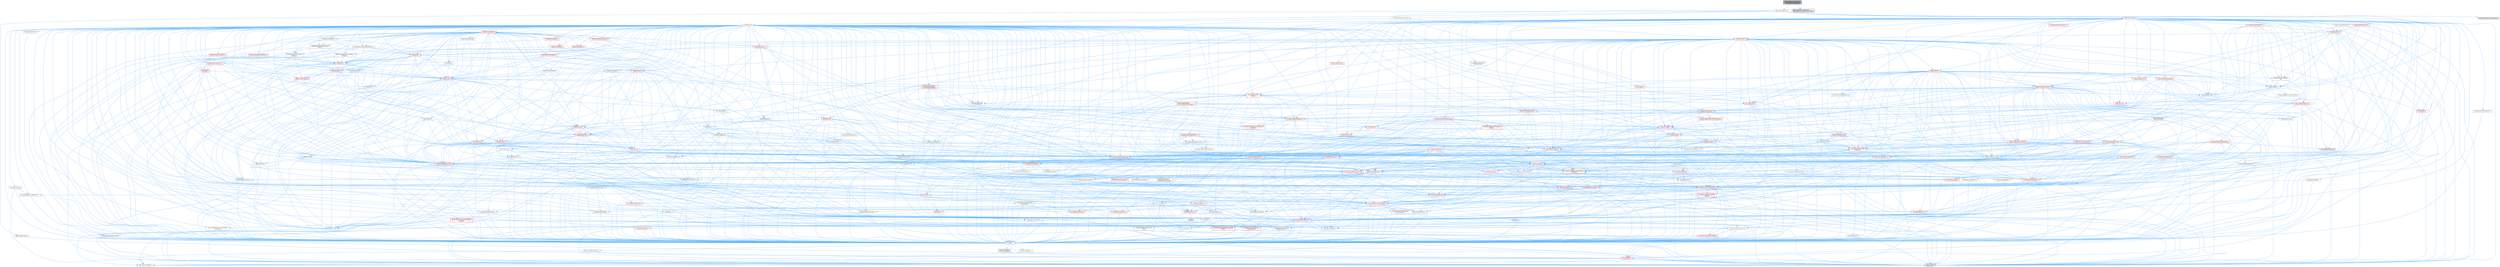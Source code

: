 digraph "MaterialExpressionRecordTextureStreamingInfo.h"
{
 // INTERACTIVE_SVG=YES
 // LATEX_PDF_SIZE
  bgcolor="transparent";
  edge [fontname=Helvetica,fontsize=10,labelfontname=Helvetica,labelfontsize=10];
  node [fontname=Helvetica,fontsize=10,shape=box,height=0.2,width=0.4];
  Node1 [id="Node000001",label="MaterialExpressionRecord\lTextureStreamingInfo.h",height=0.2,width=0.4,color="gray40", fillcolor="grey60", style="filled", fontcolor="black",tooltip=" "];
  Node1 -> Node2 [id="edge1_Node000001_Node000002",color="steelblue1",style="solid",tooltip=" "];
  Node2 [id="Node000002",label="MaterialExpression.h",height=0.2,width=0.4,color="grey40", fillcolor="white", style="filled",URL="$df/de6/MaterialExpression_8h.html",tooltip=" "];
  Node2 -> Node3 [id="edge2_Node000002_Node000003",color="steelblue1",style="solid",tooltip=" "];
  Node3 [id="Node000003",label="CoreMinimal.h",height=0.2,width=0.4,color="grey40", fillcolor="white", style="filled",URL="$d7/d67/CoreMinimal_8h.html",tooltip=" "];
  Node3 -> Node4 [id="edge3_Node000003_Node000004",color="steelblue1",style="solid",tooltip=" "];
  Node4 [id="Node000004",label="CoreTypes.h",height=0.2,width=0.4,color="grey40", fillcolor="white", style="filled",URL="$dc/dec/CoreTypes_8h.html",tooltip=" "];
  Node4 -> Node5 [id="edge4_Node000004_Node000005",color="steelblue1",style="solid",tooltip=" "];
  Node5 [id="Node000005",label="HAL/Platform.h",height=0.2,width=0.4,color="red", fillcolor="#FFF0F0", style="filled",URL="$d9/dd0/Platform_8h.html",tooltip=" "];
  Node5 -> Node8 [id="edge5_Node000005_Node000008",color="steelblue1",style="solid",tooltip=" "];
  Node8 [id="Node000008",label="type_traits",height=0.2,width=0.4,color="grey60", fillcolor="#E0E0E0", style="filled",tooltip=" "];
  Node5 -> Node9 [id="edge6_Node000005_Node000009",color="steelblue1",style="solid",tooltip=" "];
  Node9 [id="Node000009",label="PreprocessorHelpers.h",height=0.2,width=0.4,color="grey40", fillcolor="white", style="filled",URL="$db/ddb/PreprocessorHelpers_8h.html",tooltip=" "];
  Node4 -> Node15 [id="edge7_Node000004_Node000015",color="steelblue1",style="solid",tooltip=" "];
  Node15 [id="Node000015",label="ProfilingDebugging\l/UMemoryDefines.h",height=0.2,width=0.4,color="grey40", fillcolor="white", style="filled",URL="$d2/da2/UMemoryDefines_8h.html",tooltip=" "];
  Node4 -> Node16 [id="edge8_Node000004_Node000016",color="steelblue1",style="solid",tooltip=" "];
  Node16 [id="Node000016",label="Misc/CoreMiscDefines.h",height=0.2,width=0.4,color="grey40", fillcolor="white", style="filled",URL="$da/d38/CoreMiscDefines_8h.html",tooltip=" "];
  Node16 -> Node5 [id="edge9_Node000016_Node000005",color="steelblue1",style="solid",tooltip=" "];
  Node16 -> Node9 [id="edge10_Node000016_Node000009",color="steelblue1",style="solid",tooltip=" "];
  Node4 -> Node17 [id="edge11_Node000004_Node000017",color="steelblue1",style="solid",tooltip=" "];
  Node17 [id="Node000017",label="Misc/CoreDefines.h",height=0.2,width=0.4,color="grey40", fillcolor="white", style="filled",URL="$d3/dd2/CoreDefines_8h.html",tooltip=" "];
  Node3 -> Node18 [id="edge12_Node000003_Node000018",color="steelblue1",style="solid",tooltip=" "];
  Node18 [id="Node000018",label="CoreFwd.h",height=0.2,width=0.4,color="grey40", fillcolor="white", style="filled",URL="$d1/d1e/CoreFwd_8h.html",tooltip=" "];
  Node18 -> Node4 [id="edge13_Node000018_Node000004",color="steelblue1",style="solid",tooltip=" "];
  Node18 -> Node19 [id="edge14_Node000018_Node000019",color="steelblue1",style="solid",tooltip=" "];
  Node19 [id="Node000019",label="Containers/ContainersFwd.h",height=0.2,width=0.4,color="grey40", fillcolor="white", style="filled",URL="$d4/d0a/ContainersFwd_8h.html",tooltip=" "];
  Node19 -> Node5 [id="edge15_Node000019_Node000005",color="steelblue1",style="solid",tooltip=" "];
  Node19 -> Node4 [id="edge16_Node000019_Node000004",color="steelblue1",style="solid",tooltip=" "];
  Node19 -> Node20 [id="edge17_Node000019_Node000020",color="steelblue1",style="solid",tooltip=" "];
  Node20 [id="Node000020",label="Traits/IsContiguousContainer.h",height=0.2,width=0.4,color="red", fillcolor="#FFF0F0", style="filled",URL="$d5/d3c/IsContiguousContainer_8h.html",tooltip=" "];
  Node20 -> Node4 [id="edge18_Node000020_Node000004",color="steelblue1",style="solid",tooltip=" "];
  Node18 -> Node23 [id="edge19_Node000018_Node000023",color="steelblue1",style="solid",tooltip=" "];
  Node23 [id="Node000023",label="Math/MathFwd.h",height=0.2,width=0.4,color="grey40", fillcolor="white", style="filled",URL="$d2/d10/MathFwd_8h.html",tooltip=" "];
  Node23 -> Node5 [id="edge20_Node000023_Node000005",color="steelblue1",style="solid",tooltip=" "];
  Node18 -> Node24 [id="edge21_Node000018_Node000024",color="steelblue1",style="solid",tooltip=" "];
  Node24 [id="Node000024",label="UObject/UObjectHierarchy\lFwd.h",height=0.2,width=0.4,color="grey40", fillcolor="white", style="filled",URL="$d3/d13/UObjectHierarchyFwd_8h.html",tooltip=" "];
  Node3 -> Node24 [id="edge22_Node000003_Node000024",color="steelblue1",style="solid",tooltip=" "];
  Node3 -> Node19 [id="edge23_Node000003_Node000019",color="steelblue1",style="solid",tooltip=" "];
  Node3 -> Node25 [id="edge24_Node000003_Node000025",color="steelblue1",style="solid",tooltip=" "];
  Node25 [id="Node000025",label="Misc/VarArgs.h",height=0.2,width=0.4,color="grey40", fillcolor="white", style="filled",URL="$d5/d6f/VarArgs_8h.html",tooltip=" "];
  Node25 -> Node4 [id="edge25_Node000025_Node000004",color="steelblue1",style="solid",tooltip=" "];
  Node3 -> Node26 [id="edge26_Node000003_Node000026",color="steelblue1",style="solid",tooltip=" "];
  Node26 [id="Node000026",label="Logging/LogVerbosity.h",height=0.2,width=0.4,color="grey40", fillcolor="white", style="filled",URL="$d2/d8f/LogVerbosity_8h.html",tooltip=" "];
  Node26 -> Node4 [id="edge27_Node000026_Node000004",color="steelblue1",style="solid",tooltip=" "];
  Node3 -> Node27 [id="edge28_Node000003_Node000027",color="steelblue1",style="solid",tooltip=" "];
  Node27 [id="Node000027",label="Misc/OutputDevice.h",height=0.2,width=0.4,color="grey40", fillcolor="white", style="filled",URL="$d7/d32/OutputDevice_8h.html",tooltip=" "];
  Node27 -> Node18 [id="edge29_Node000027_Node000018",color="steelblue1",style="solid",tooltip=" "];
  Node27 -> Node4 [id="edge30_Node000027_Node000004",color="steelblue1",style="solid",tooltip=" "];
  Node27 -> Node26 [id="edge31_Node000027_Node000026",color="steelblue1",style="solid",tooltip=" "];
  Node27 -> Node25 [id="edge32_Node000027_Node000025",color="steelblue1",style="solid",tooltip=" "];
  Node27 -> Node28 [id="edge33_Node000027_Node000028",color="steelblue1",style="solid",tooltip=" "];
  Node28 [id="Node000028",label="Templates/IsArrayOrRefOf\lTypeByPredicate.h",height=0.2,width=0.4,color="grey40", fillcolor="white", style="filled",URL="$d6/da1/IsArrayOrRefOfTypeByPredicate_8h.html",tooltip=" "];
  Node28 -> Node4 [id="edge34_Node000028_Node000004",color="steelblue1",style="solid",tooltip=" "];
  Node27 -> Node29 [id="edge35_Node000027_Node000029",color="steelblue1",style="solid",tooltip=" "];
  Node29 [id="Node000029",label="Templates/IsValidVariadic\lFunctionArg.h",height=0.2,width=0.4,color="red", fillcolor="#FFF0F0", style="filled",URL="$d0/dc8/IsValidVariadicFunctionArg_8h.html",tooltip=" "];
  Node29 -> Node4 [id="edge36_Node000029_Node000004",color="steelblue1",style="solid",tooltip=" "];
  Node29 -> Node8 [id="edge37_Node000029_Node000008",color="steelblue1",style="solid",tooltip=" "];
  Node27 -> Node31 [id="edge38_Node000027_Node000031",color="steelblue1",style="solid",tooltip=" "];
  Node31 [id="Node000031",label="Traits/IsCharEncodingCompatible\lWith.h",height=0.2,width=0.4,color="red", fillcolor="#FFF0F0", style="filled",URL="$df/dd1/IsCharEncodingCompatibleWith_8h.html",tooltip=" "];
  Node31 -> Node8 [id="edge39_Node000031_Node000008",color="steelblue1",style="solid",tooltip=" "];
  Node3 -> Node33 [id="edge40_Node000003_Node000033",color="steelblue1",style="solid",tooltip=" "];
  Node33 [id="Node000033",label="HAL/PlatformCrt.h",height=0.2,width=0.4,color="red", fillcolor="#FFF0F0", style="filled",URL="$d8/d75/PlatformCrt_8h.html",tooltip=" "];
  Node33 -> Node34 [id="edge41_Node000033_Node000034",color="steelblue1",style="solid",tooltip=" "];
  Node34 [id="Node000034",label="new",height=0.2,width=0.4,color="grey60", fillcolor="#E0E0E0", style="filled",tooltip=" "];
  Node33 -> Node35 [id="edge42_Node000033_Node000035",color="steelblue1",style="solid",tooltip=" "];
  Node35 [id="Node000035",label="wchar.h",height=0.2,width=0.4,color="grey60", fillcolor="#E0E0E0", style="filled",tooltip=" "];
  Node3 -> Node43 [id="edge43_Node000003_Node000043",color="steelblue1",style="solid",tooltip=" "];
  Node43 [id="Node000043",label="HAL/PlatformMisc.h",height=0.2,width=0.4,color="red", fillcolor="#FFF0F0", style="filled",URL="$d0/df5/PlatformMisc_8h.html",tooltip=" "];
  Node43 -> Node4 [id="edge44_Node000043_Node000004",color="steelblue1",style="solid",tooltip=" "];
  Node3 -> Node62 [id="edge45_Node000003_Node000062",color="steelblue1",style="solid",tooltip=" "];
  Node62 [id="Node000062",label="Misc/AssertionMacros.h",height=0.2,width=0.4,color="red", fillcolor="#FFF0F0", style="filled",URL="$d0/dfa/AssertionMacros_8h.html",tooltip=" "];
  Node62 -> Node4 [id="edge46_Node000062_Node000004",color="steelblue1",style="solid",tooltip=" "];
  Node62 -> Node5 [id="edge47_Node000062_Node000005",color="steelblue1",style="solid",tooltip=" "];
  Node62 -> Node43 [id="edge48_Node000062_Node000043",color="steelblue1",style="solid",tooltip=" "];
  Node62 -> Node9 [id="edge49_Node000062_Node000009",color="steelblue1",style="solid",tooltip=" "];
  Node62 -> Node63 [id="edge50_Node000062_Node000063",color="steelblue1",style="solid",tooltip=" "];
  Node63 [id="Node000063",label="Templates/EnableIf.h",height=0.2,width=0.4,color="grey40", fillcolor="white", style="filled",URL="$d7/d60/EnableIf_8h.html",tooltip=" "];
  Node63 -> Node4 [id="edge51_Node000063_Node000004",color="steelblue1",style="solid",tooltip=" "];
  Node62 -> Node28 [id="edge52_Node000062_Node000028",color="steelblue1",style="solid",tooltip=" "];
  Node62 -> Node29 [id="edge53_Node000062_Node000029",color="steelblue1",style="solid",tooltip=" "];
  Node62 -> Node31 [id="edge54_Node000062_Node000031",color="steelblue1",style="solid",tooltip=" "];
  Node62 -> Node25 [id="edge55_Node000062_Node000025",color="steelblue1",style="solid",tooltip=" "];
  Node3 -> Node71 [id="edge56_Node000003_Node000071",color="steelblue1",style="solid",tooltip=" "];
  Node71 [id="Node000071",label="Templates/IsPointer.h",height=0.2,width=0.4,color="grey40", fillcolor="white", style="filled",URL="$d7/d05/IsPointer_8h.html",tooltip=" "];
  Node71 -> Node4 [id="edge57_Node000071_Node000004",color="steelblue1",style="solid",tooltip=" "];
  Node3 -> Node72 [id="edge58_Node000003_Node000072",color="steelblue1",style="solid",tooltip=" "];
  Node72 [id="Node000072",label="HAL/PlatformMemory.h",height=0.2,width=0.4,color="red", fillcolor="#FFF0F0", style="filled",URL="$de/d68/PlatformMemory_8h.html",tooltip=" "];
  Node72 -> Node4 [id="edge59_Node000072_Node000004",color="steelblue1",style="solid",tooltip=" "];
  Node3 -> Node55 [id="edge60_Node000003_Node000055",color="steelblue1",style="solid",tooltip=" "];
  Node55 [id="Node000055",label="HAL/PlatformAtomics.h",height=0.2,width=0.4,color="red", fillcolor="#FFF0F0", style="filled",URL="$d3/d36/PlatformAtomics_8h.html",tooltip=" "];
  Node55 -> Node4 [id="edge61_Node000055_Node000004",color="steelblue1",style="solid",tooltip=" "];
  Node3 -> Node77 [id="edge62_Node000003_Node000077",color="steelblue1",style="solid",tooltip=" "];
  Node77 [id="Node000077",label="Misc/Exec.h",height=0.2,width=0.4,color="grey40", fillcolor="white", style="filled",URL="$de/ddb/Exec_8h.html",tooltip=" "];
  Node77 -> Node4 [id="edge63_Node000077_Node000004",color="steelblue1",style="solid",tooltip=" "];
  Node77 -> Node62 [id="edge64_Node000077_Node000062",color="steelblue1",style="solid",tooltip=" "];
  Node3 -> Node78 [id="edge65_Node000003_Node000078",color="steelblue1",style="solid",tooltip=" "];
  Node78 [id="Node000078",label="HAL/MemoryBase.h",height=0.2,width=0.4,color="red", fillcolor="#FFF0F0", style="filled",URL="$d6/d9f/MemoryBase_8h.html",tooltip=" "];
  Node78 -> Node4 [id="edge66_Node000078_Node000004",color="steelblue1",style="solid",tooltip=" "];
  Node78 -> Node55 [id="edge67_Node000078_Node000055",color="steelblue1",style="solid",tooltip=" "];
  Node78 -> Node33 [id="edge68_Node000078_Node000033",color="steelblue1",style="solid",tooltip=" "];
  Node78 -> Node77 [id="edge69_Node000078_Node000077",color="steelblue1",style="solid",tooltip=" "];
  Node78 -> Node27 [id="edge70_Node000078_Node000027",color="steelblue1",style="solid",tooltip=" "];
  Node3 -> Node88 [id="edge71_Node000003_Node000088",color="steelblue1",style="solid",tooltip=" "];
  Node88 [id="Node000088",label="HAL/UnrealMemory.h",height=0.2,width=0.4,color="red", fillcolor="#FFF0F0", style="filled",URL="$d9/d96/UnrealMemory_8h.html",tooltip=" "];
  Node88 -> Node4 [id="edge72_Node000088_Node000004",color="steelblue1",style="solid",tooltip=" "];
  Node88 -> Node78 [id="edge73_Node000088_Node000078",color="steelblue1",style="solid",tooltip=" "];
  Node88 -> Node72 [id="edge74_Node000088_Node000072",color="steelblue1",style="solid",tooltip=" "];
  Node88 -> Node71 [id="edge75_Node000088_Node000071",color="steelblue1",style="solid",tooltip=" "];
  Node3 -> Node90 [id="edge76_Node000003_Node000090",color="steelblue1",style="solid",tooltip=" "];
  Node90 [id="Node000090",label="Templates/IsArithmetic.h",height=0.2,width=0.4,color="grey40", fillcolor="white", style="filled",URL="$d2/d5d/IsArithmetic_8h.html",tooltip=" "];
  Node90 -> Node4 [id="edge77_Node000090_Node000004",color="steelblue1",style="solid",tooltip=" "];
  Node3 -> Node84 [id="edge78_Node000003_Node000084",color="steelblue1",style="solid",tooltip=" "];
  Node84 [id="Node000084",label="Templates/AndOrNot.h",height=0.2,width=0.4,color="grey40", fillcolor="white", style="filled",URL="$db/d0a/AndOrNot_8h.html",tooltip=" "];
  Node84 -> Node4 [id="edge79_Node000084_Node000004",color="steelblue1",style="solid",tooltip=" "];
  Node3 -> Node91 [id="edge80_Node000003_Node000091",color="steelblue1",style="solid",tooltip=" "];
  Node91 [id="Node000091",label="Templates/IsPODType.h",height=0.2,width=0.4,color="grey40", fillcolor="white", style="filled",URL="$d7/db1/IsPODType_8h.html",tooltip=" "];
  Node91 -> Node4 [id="edge81_Node000091_Node000004",color="steelblue1",style="solid",tooltip=" "];
  Node3 -> Node92 [id="edge82_Node000003_Node000092",color="steelblue1",style="solid",tooltip=" "];
  Node92 [id="Node000092",label="Templates/IsUECoreType.h",height=0.2,width=0.4,color="grey40", fillcolor="white", style="filled",URL="$d1/db8/IsUECoreType_8h.html",tooltip=" "];
  Node92 -> Node4 [id="edge83_Node000092_Node000004",color="steelblue1",style="solid",tooltip=" "];
  Node92 -> Node8 [id="edge84_Node000092_Node000008",color="steelblue1",style="solid",tooltip=" "];
  Node3 -> Node85 [id="edge85_Node000003_Node000085",color="steelblue1",style="solid",tooltip=" "];
  Node85 [id="Node000085",label="Templates/IsTriviallyCopy\lConstructible.h",height=0.2,width=0.4,color="grey40", fillcolor="white", style="filled",URL="$d3/d78/IsTriviallyCopyConstructible_8h.html",tooltip=" "];
  Node85 -> Node4 [id="edge86_Node000085_Node000004",color="steelblue1",style="solid",tooltip=" "];
  Node85 -> Node8 [id="edge87_Node000085_Node000008",color="steelblue1",style="solid",tooltip=" "];
  Node3 -> Node93 [id="edge88_Node000003_Node000093",color="steelblue1",style="solid",tooltip=" "];
  Node93 [id="Node000093",label="Templates/UnrealTypeTraits.h",height=0.2,width=0.4,color="red", fillcolor="#FFF0F0", style="filled",URL="$d2/d2d/UnrealTypeTraits_8h.html",tooltip=" "];
  Node93 -> Node4 [id="edge89_Node000093_Node000004",color="steelblue1",style="solid",tooltip=" "];
  Node93 -> Node71 [id="edge90_Node000093_Node000071",color="steelblue1",style="solid",tooltip=" "];
  Node93 -> Node62 [id="edge91_Node000093_Node000062",color="steelblue1",style="solid",tooltip=" "];
  Node93 -> Node84 [id="edge92_Node000093_Node000084",color="steelblue1",style="solid",tooltip=" "];
  Node93 -> Node63 [id="edge93_Node000093_Node000063",color="steelblue1",style="solid",tooltip=" "];
  Node93 -> Node90 [id="edge94_Node000093_Node000090",color="steelblue1",style="solid",tooltip=" "];
  Node93 -> Node94 [id="edge95_Node000093_Node000094",color="steelblue1",style="solid",tooltip=" "];
  Node94 [id="Node000094",label="Templates/Models.h",height=0.2,width=0.4,color="red", fillcolor="#FFF0F0", style="filled",URL="$d3/d0c/Models_8h.html",tooltip=" "];
  Node93 -> Node91 [id="edge96_Node000093_Node000091",color="steelblue1",style="solid",tooltip=" "];
  Node93 -> Node92 [id="edge97_Node000093_Node000092",color="steelblue1",style="solid",tooltip=" "];
  Node93 -> Node85 [id="edge98_Node000093_Node000085",color="steelblue1",style="solid",tooltip=" "];
  Node3 -> Node63 [id="edge99_Node000003_Node000063",color="steelblue1",style="solid",tooltip=" "];
  Node3 -> Node95 [id="edge100_Node000003_Node000095",color="steelblue1",style="solid",tooltip=" "];
  Node95 [id="Node000095",label="Templates/RemoveReference.h",height=0.2,width=0.4,color="grey40", fillcolor="white", style="filled",URL="$da/dbe/RemoveReference_8h.html",tooltip=" "];
  Node95 -> Node4 [id="edge101_Node000095_Node000004",color="steelblue1",style="solid",tooltip=" "];
  Node3 -> Node96 [id="edge102_Node000003_Node000096",color="steelblue1",style="solid",tooltip=" "];
  Node96 [id="Node000096",label="Templates/IntegralConstant.h",height=0.2,width=0.4,color="grey40", fillcolor="white", style="filled",URL="$db/d1b/IntegralConstant_8h.html",tooltip=" "];
  Node96 -> Node4 [id="edge103_Node000096_Node000004",color="steelblue1",style="solid",tooltip=" "];
  Node3 -> Node97 [id="edge104_Node000003_Node000097",color="steelblue1",style="solid",tooltip=" "];
  Node97 [id="Node000097",label="Templates/IsClass.h",height=0.2,width=0.4,color="grey40", fillcolor="white", style="filled",URL="$db/dcb/IsClass_8h.html",tooltip=" "];
  Node97 -> Node4 [id="edge105_Node000097_Node000004",color="steelblue1",style="solid",tooltip=" "];
  Node3 -> Node98 [id="edge106_Node000003_Node000098",color="steelblue1",style="solid",tooltip=" "];
  Node98 [id="Node000098",label="Templates/TypeCompatible\lBytes.h",height=0.2,width=0.4,color="red", fillcolor="#FFF0F0", style="filled",URL="$df/d0a/TypeCompatibleBytes_8h.html",tooltip=" "];
  Node98 -> Node4 [id="edge107_Node000098_Node000004",color="steelblue1",style="solid",tooltip=" "];
  Node98 -> Node34 [id="edge108_Node000098_Node000034",color="steelblue1",style="solid",tooltip=" "];
  Node98 -> Node8 [id="edge109_Node000098_Node000008",color="steelblue1",style="solid",tooltip=" "];
  Node3 -> Node20 [id="edge110_Node000003_Node000020",color="steelblue1",style="solid",tooltip=" "];
  Node3 -> Node99 [id="edge111_Node000003_Node000099",color="steelblue1",style="solid",tooltip=" "];
  Node99 [id="Node000099",label="Templates/UnrealTemplate.h",height=0.2,width=0.4,color="red", fillcolor="#FFF0F0", style="filled",URL="$d4/d24/UnrealTemplate_8h.html",tooltip=" "];
  Node99 -> Node4 [id="edge112_Node000099_Node000004",color="steelblue1",style="solid",tooltip=" "];
  Node99 -> Node71 [id="edge113_Node000099_Node000071",color="steelblue1",style="solid",tooltip=" "];
  Node99 -> Node88 [id="edge114_Node000099_Node000088",color="steelblue1",style="solid",tooltip=" "];
  Node99 -> Node93 [id="edge115_Node000099_Node000093",color="steelblue1",style="solid",tooltip=" "];
  Node99 -> Node95 [id="edge116_Node000099_Node000095",color="steelblue1",style="solid",tooltip=" "];
  Node99 -> Node98 [id="edge117_Node000099_Node000098",color="steelblue1",style="solid",tooltip=" "];
  Node99 -> Node20 [id="edge118_Node000099_Node000020",color="steelblue1",style="solid",tooltip=" "];
  Node99 -> Node8 [id="edge119_Node000099_Node000008",color="steelblue1",style="solid",tooltip=" "];
  Node3 -> Node48 [id="edge120_Node000003_Node000048",color="steelblue1",style="solid",tooltip=" "];
  Node48 [id="Node000048",label="Math/NumericLimits.h",height=0.2,width=0.4,color="grey40", fillcolor="white", style="filled",URL="$df/d1b/NumericLimits_8h.html",tooltip=" "];
  Node48 -> Node4 [id="edge121_Node000048_Node000004",color="steelblue1",style="solid",tooltip=" "];
  Node3 -> Node103 [id="edge122_Node000003_Node000103",color="steelblue1",style="solid",tooltip=" "];
  Node103 [id="Node000103",label="HAL/PlatformMath.h",height=0.2,width=0.4,color="red", fillcolor="#FFF0F0", style="filled",URL="$dc/d53/PlatformMath_8h.html",tooltip=" "];
  Node103 -> Node4 [id="edge123_Node000103_Node000004",color="steelblue1",style="solid",tooltip=" "];
  Node3 -> Node86 [id="edge124_Node000003_Node000086",color="steelblue1",style="solid",tooltip=" "];
  Node86 [id="Node000086",label="Templates/IsTriviallyCopy\lAssignable.h",height=0.2,width=0.4,color="grey40", fillcolor="white", style="filled",URL="$d2/df2/IsTriviallyCopyAssignable_8h.html",tooltip=" "];
  Node86 -> Node4 [id="edge125_Node000086_Node000004",color="steelblue1",style="solid",tooltip=" "];
  Node86 -> Node8 [id="edge126_Node000086_Node000008",color="steelblue1",style="solid",tooltip=" "];
  Node3 -> Node111 [id="edge127_Node000003_Node000111",color="steelblue1",style="solid",tooltip=" "];
  Node111 [id="Node000111",label="Templates/MemoryOps.h",height=0.2,width=0.4,color="red", fillcolor="#FFF0F0", style="filled",URL="$db/dea/MemoryOps_8h.html",tooltip=" "];
  Node111 -> Node4 [id="edge128_Node000111_Node000004",color="steelblue1",style="solid",tooltip=" "];
  Node111 -> Node88 [id="edge129_Node000111_Node000088",color="steelblue1",style="solid",tooltip=" "];
  Node111 -> Node86 [id="edge130_Node000111_Node000086",color="steelblue1",style="solid",tooltip=" "];
  Node111 -> Node85 [id="edge131_Node000111_Node000085",color="steelblue1",style="solid",tooltip=" "];
  Node111 -> Node93 [id="edge132_Node000111_Node000093",color="steelblue1",style="solid",tooltip=" "];
  Node111 -> Node34 [id="edge133_Node000111_Node000034",color="steelblue1",style="solid",tooltip=" "];
  Node111 -> Node8 [id="edge134_Node000111_Node000008",color="steelblue1",style="solid",tooltip=" "];
  Node3 -> Node112 [id="edge135_Node000003_Node000112",color="steelblue1",style="solid",tooltip=" "];
  Node112 [id="Node000112",label="Containers/ContainerAllocation\lPolicies.h",height=0.2,width=0.4,color="red", fillcolor="#FFF0F0", style="filled",URL="$d7/dff/ContainerAllocationPolicies_8h.html",tooltip=" "];
  Node112 -> Node4 [id="edge136_Node000112_Node000004",color="steelblue1",style="solid",tooltip=" "];
  Node112 -> Node112 [id="edge137_Node000112_Node000112",color="steelblue1",style="solid",tooltip=" "];
  Node112 -> Node103 [id="edge138_Node000112_Node000103",color="steelblue1",style="solid",tooltip=" "];
  Node112 -> Node88 [id="edge139_Node000112_Node000088",color="steelblue1",style="solid",tooltip=" "];
  Node112 -> Node48 [id="edge140_Node000112_Node000048",color="steelblue1",style="solid",tooltip=" "];
  Node112 -> Node62 [id="edge141_Node000112_Node000062",color="steelblue1",style="solid",tooltip=" "];
  Node112 -> Node111 [id="edge142_Node000112_Node000111",color="steelblue1",style="solid",tooltip=" "];
  Node112 -> Node98 [id="edge143_Node000112_Node000098",color="steelblue1",style="solid",tooltip=" "];
  Node112 -> Node8 [id="edge144_Node000112_Node000008",color="steelblue1",style="solid",tooltip=" "];
  Node3 -> Node115 [id="edge145_Node000003_Node000115",color="steelblue1",style="solid",tooltip=" "];
  Node115 [id="Node000115",label="Templates/IsEnumClass.h",height=0.2,width=0.4,color="grey40", fillcolor="white", style="filled",URL="$d7/d15/IsEnumClass_8h.html",tooltip=" "];
  Node115 -> Node4 [id="edge146_Node000115_Node000004",color="steelblue1",style="solid",tooltip=" "];
  Node115 -> Node84 [id="edge147_Node000115_Node000084",color="steelblue1",style="solid",tooltip=" "];
  Node3 -> Node116 [id="edge148_Node000003_Node000116",color="steelblue1",style="solid",tooltip=" "];
  Node116 [id="Node000116",label="HAL/PlatformProperties.h",height=0.2,width=0.4,color="red", fillcolor="#FFF0F0", style="filled",URL="$d9/db0/PlatformProperties_8h.html",tooltip=" "];
  Node116 -> Node4 [id="edge149_Node000116_Node000004",color="steelblue1",style="solid",tooltip=" "];
  Node3 -> Node119 [id="edge150_Node000003_Node000119",color="steelblue1",style="solid",tooltip=" "];
  Node119 [id="Node000119",label="Misc/EngineVersionBase.h",height=0.2,width=0.4,color="grey40", fillcolor="white", style="filled",URL="$d5/d2b/EngineVersionBase_8h.html",tooltip=" "];
  Node119 -> Node4 [id="edge151_Node000119_Node000004",color="steelblue1",style="solid",tooltip=" "];
  Node3 -> Node120 [id="edge152_Node000003_Node000120",color="steelblue1",style="solid",tooltip=" "];
  Node120 [id="Node000120",label="Internationalization\l/TextNamespaceFwd.h",height=0.2,width=0.4,color="grey40", fillcolor="white", style="filled",URL="$d8/d97/TextNamespaceFwd_8h.html",tooltip=" "];
  Node120 -> Node4 [id="edge153_Node000120_Node000004",color="steelblue1",style="solid",tooltip=" "];
  Node3 -> Node121 [id="edge154_Node000003_Node000121",color="steelblue1",style="solid",tooltip=" "];
  Node121 [id="Node000121",label="Serialization/Archive.h",height=0.2,width=0.4,color="red", fillcolor="#FFF0F0", style="filled",URL="$d7/d3b/Archive_8h.html",tooltip=" "];
  Node121 -> Node18 [id="edge155_Node000121_Node000018",color="steelblue1",style="solid",tooltip=" "];
  Node121 -> Node4 [id="edge156_Node000121_Node000004",color="steelblue1",style="solid",tooltip=" "];
  Node121 -> Node116 [id="edge157_Node000121_Node000116",color="steelblue1",style="solid",tooltip=" "];
  Node121 -> Node120 [id="edge158_Node000121_Node000120",color="steelblue1",style="solid",tooltip=" "];
  Node121 -> Node23 [id="edge159_Node000121_Node000023",color="steelblue1",style="solid",tooltip=" "];
  Node121 -> Node62 [id="edge160_Node000121_Node000062",color="steelblue1",style="solid",tooltip=" "];
  Node121 -> Node119 [id="edge161_Node000121_Node000119",color="steelblue1",style="solid",tooltip=" "];
  Node121 -> Node25 [id="edge162_Node000121_Node000025",color="steelblue1",style="solid",tooltip=" "];
  Node121 -> Node63 [id="edge163_Node000121_Node000063",color="steelblue1",style="solid",tooltip=" "];
  Node121 -> Node28 [id="edge164_Node000121_Node000028",color="steelblue1",style="solid",tooltip=" "];
  Node121 -> Node115 [id="edge165_Node000121_Node000115",color="steelblue1",style="solid",tooltip=" "];
  Node121 -> Node108 [id="edge166_Node000121_Node000108",color="steelblue1",style="solid",tooltip=" "];
  Node108 [id="Node000108",label="Templates/IsSigned.h",height=0.2,width=0.4,color="grey40", fillcolor="white", style="filled",URL="$d8/dd8/IsSigned_8h.html",tooltip=" "];
  Node108 -> Node4 [id="edge167_Node000108_Node000004",color="steelblue1",style="solid",tooltip=" "];
  Node121 -> Node29 [id="edge168_Node000121_Node000029",color="steelblue1",style="solid",tooltip=" "];
  Node121 -> Node99 [id="edge169_Node000121_Node000099",color="steelblue1",style="solid",tooltip=" "];
  Node121 -> Node31 [id="edge170_Node000121_Node000031",color="steelblue1",style="solid",tooltip=" "];
  Node121 -> Node124 [id="edge171_Node000121_Node000124",color="steelblue1",style="solid",tooltip=" "];
  Node124 [id="Node000124",label="UObject/ObjectVersion.h",height=0.2,width=0.4,color="grey40", fillcolor="white", style="filled",URL="$da/d63/ObjectVersion_8h.html",tooltip=" "];
  Node124 -> Node4 [id="edge172_Node000124_Node000004",color="steelblue1",style="solid",tooltip=" "];
  Node3 -> Node125 [id="edge173_Node000003_Node000125",color="steelblue1",style="solid",tooltip=" "];
  Node125 [id="Node000125",label="Templates/Less.h",height=0.2,width=0.4,color="grey40", fillcolor="white", style="filled",URL="$de/dc8/Less_8h.html",tooltip=" "];
  Node125 -> Node4 [id="edge174_Node000125_Node000004",color="steelblue1",style="solid",tooltip=" "];
  Node125 -> Node99 [id="edge175_Node000125_Node000099",color="steelblue1",style="solid",tooltip=" "];
  Node3 -> Node126 [id="edge176_Node000003_Node000126",color="steelblue1",style="solid",tooltip=" "];
  Node126 [id="Node000126",label="Templates/Sorting.h",height=0.2,width=0.4,color="red", fillcolor="#FFF0F0", style="filled",URL="$d3/d9e/Sorting_8h.html",tooltip=" "];
  Node126 -> Node4 [id="edge177_Node000126_Node000004",color="steelblue1",style="solid",tooltip=" "];
  Node126 -> Node103 [id="edge178_Node000126_Node000103",color="steelblue1",style="solid",tooltip=" "];
  Node126 -> Node125 [id="edge179_Node000126_Node000125",color="steelblue1",style="solid",tooltip=" "];
  Node3 -> Node137 [id="edge180_Node000003_Node000137",color="steelblue1",style="solid",tooltip=" "];
  Node137 [id="Node000137",label="Misc/Char.h",height=0.2,width=0.4,color="red", fillcolor="#FFF0F0", style="filled",URL="$d0/d58/Char_8h.html",tooltip=" "];
  Node137 -> Node4 [id="edge181_Node000137_Node000004",color="steelblue1",style="solid",tooltip=" "];
  Node137 -> Node8 [id="edge182_Node000137_Node000008",color="steelblue1",style="solid",tooltip=" "];
  Node3 -> Node140 [id="edge183_Node000003_Node000140",color="steelblue1",style="solid",tooltip=" "];
  Node140 [id="Node000140",label="GenericPlatform/GenericPlatform\lStricmp.h",height=0.2,width=0.4,color="grey40", fillcolor="white", style="filled",URL="$d2/d86/GenericPlatformStricmp_8h.html",tooltip=" "];
  Node140 -> Node4 [id="edge184_Node000140_Node000004",color="steelblue1",style="solid",tooltip=" "];
  Node3 -> Node141 [id="edge185_Node000003_Node000141",color="steelblue1",style="solid",tooltip=" "];
  Node141 [id="Node000141",label="GenericPlatform/GenericPlatform\lString.h",height=0.2,width=0.4,color="red", fillcolor="#FFF0F0", style="filled",URL="$dd/d20/GenericPlatformString_8h.html",tooltip=" "];
  Node141 -> Node4 [id="edge186_Node000141_Node000004",color="steelblue1",style="solid",tooltip=" "];
  Node141 -> Node140 [id="edge187_Node000141_Node000140",color="steelblue1",style="solid",tooltip=" "];
  Node141 -> Node63 [id="edge188_Node000141_Node000063",color="steelblue1",style="solid",tooltip=" "];
  Node141 -> Node31 [id="edge189_Node000141_Node000031",color="steelblue1",style="solid",tooltip=" "];
  Node141 -> Node8 [id="edge190_Node000141_Node000008",color="steelblue1",style="solid",tooltip=" "];
  Node3 -> Node74 [id="edge191_Node000003_Node000074",color="steelblue1",style="solid",tooltip=" "];
  Node74 [id="Node000074",label="HAL/PlatformString.h",height=0.2,width=0.4,color="red", fillcolor="#FFF0F0", style="filled",URL="$db/db5/PlatformString_8h.html",tooltip=" "];
  Node74 -> Node4 [id="edge192_Node000074_Node000004",color="steelblue1",style="solid",tooltip=" "];
  Node3 -> Node144 [id="edge193_Node000003_Node000144",color="steelblue1",style="solid",tooltip=" "];
  Node144 [id="Node000144",label="Misc/CString.h",height=0.2,width=0.4,color="grey40", fillcolor="white", style="filled",URL="$d2/d49/CString_8h.html",tooltip=" "];
  Node144 -> Node4 [id="edge194_Node000144_Node000004",color="steelblue1",style="solid",tooltip=" "];
  Node144 -> Node33 [id="edge195_Node000144_Node000033",color="steelblue1",style="solid",tooltip=" "];
  Node144 -> Node74 [id="edge196_Node000144_Node000074",color="steelblue1",style="solid",tooltip=" "];
  Node144 -> Node62 [id="edge197_Node000144_Node000062",color="steelblue1",style="solid",tooltip=" "];
  Node144 -> Node137 [id="edge198_Node000144_Node000137",color="steelblue1",style="solid",tooltip=" "];
  Node144 -> Node25 [id="edge199_Node000144_Node000025",color="steelblue1",style="solid",tooltip=" "];
  Node144 -> Node28 [id="edge200_Node000144_Node000028",color="steelblue1",style="solid",tooltip=" "];
  Node144 -> Node29 [id="edge201_Node000144_Node000029",color="steelblue1",style="solid",tooltip=" "];
  Node144 -> Node31 [id="edge202_Node000144_Node000031",color="steelblue1",style="solid",tooltip=" "];
  Node3 -> Node145 [id="edge203_Node000003_Node000145",color="steelblue1",style="solid",tooltip=" "];
  Node145 [id="Node000145",label="Misc/Crc.h",height=0.2,width=0.4,color="red", fillcolor="#FFF0F0", style="filled",URL="$d4/dd2/Crc_8h.html",tooltip=" "];
  Node145 -> Node4 [id="edge204_Node000145_Node000004",color="steelblue1",style="solid",tooltip=" "];
  Node145 -> Node74 [id="edge205_Node000145_Node000074",color="steelblue1",style="solid",tooltip=" "];
  Node145 -> Node62 [id="edge206_Node000145_Node000062",color="steelblue1",style="solid",tooltip=" "];
  Node145 -> Node144 [id="edge207_Node000145_Node000144",color="steelblue1",style="solid",tooltip=" "];
  Node145 -> Node137 [id="edge208_Node000145_Node000137",color="steelblue1",style="solid",tooltip=" "];
  Node145 -> Node93 [id="edge209_Node000145_Node000093",color="steelblue1",style="solid",tooltip=" "];
  Node3 -> Node136 [id="edge210_Node000003_Node000136",color="steelblue1",style="solid",tooltip=" "];
  Node136 [id="Node000136",label="Math/UnrealMathUtility.h",height=0.2,width=0.4,color="red", fillcolor="#FFF0F0", style="filled",URL="$db/db8/UnrealMathUtility_8h.html",tooltip=" "];
  Node136 -> Node4 [id="edge211_Node000136_Node000004",color="steelblue1",style="solid",tooltip=" "];
  Node136 -> Node62 [id="edge212_Node000136_Node000062",color="steelblue1",style="solid",tooltip=" "];
  Node136 -> Node103 [id="edge213_Node000136_Node000103",color="steelblue1",style="solid",tooltip=" "];
  Node136 -> Node23 [id="edge214_Node000136_Node000023",color="steelblue1",style="solid",tooltip=" "];
  Node3 -> Node146 [id="edge215_Node000003_Node000146",color="steelblue1",style="solid",tooltip=" "];
  Node146 [id="Node000146",label="Containers/UnrealString.h",height=0.2,width=0.4,color="red", fillcolor="#FFF0F0", style="filled",URL="$d5/dba/UnrealString_8h.html",tooltip=" "];
  Node3 -> Node150 [id="edge216_Node000003_Node000150",color="steelblue1",style="solid",tooltip=" "];
  Node150 [id="Node000150",label="Containers/Array.h",height=0.2,width=0.4,color="red", fillcolor="#FFF0F0", style="filled",URL="$df/dd0/Array_8h.html",tooltip=" "];
  Node150 -> Node4 [id="edge217_Node000150_Node000004",color="steelblue1",style="solid",tooltip=" "];
  Node150 -> Node62 [id="edge218_Node000150_Node000062",color="steelblue1",style="solid",tooltip=" "];
  Node150 -> Node88 [id="edge219_Node000150_Node000088",color="steelblue1",style="solid",tooltip=" "];
  Node150 -> Node93 [id="edge220_Node000150_Node000093",color="steelblue1",style="solid",tooltip=" "];
  Node150 -> Node99 [id="edge221_Node000150_Node000099",color="steelblue1",style="solid",tooltip=" "];
  Node150 -> Node112 [id="edge222_Node000150_Node000112",color="steelblue1",style="solid",tooltip=" "];
  Node150 -> Node121 [id="edge223_Node000150_Node000121",color="steelblue1",style="solid",tooltip=" "];
  Node150 -> Node171 [id="edge224_Node000150_Node000171",color="steelblue1",style="solid",tooltip=" "];
  Node171 [id="Node000171",label="Concepts/GetTypeHashable.h",height=0.2,width=0.4,color="grey40", fillcolor="white", style="filled",URL="$d3/da2/GetTypeHashable_8h.html",tooltip=" "];
  Node171 -> Node4 [id="edge225_Node000171_Node000004",color="steelblue1",style="solid",tooltip=" "];
  Node171 -> Node162 [id="edge226_Node000171_Node000162",color="steelblue1",style="solid",tooltip=" "];
  Node162 [id="Node000162",label="Templates/TypeHash.h",height=0.2,width=0.4,color="red", fillcolor="#FFF0F0", style="filled",URL="$d1/d62/TypeHash_8h.html",tooltip=" "];
  Node162 -> Node4 [id="edge227_Node000162_Node000004",color="steelblue1",style="solid",tooltip=" "];
  Node162 -> Node145 [id="edge228_Node000162_Node000145",color="steelblue1",style="solid",tooltip=" "];
  Node162 -> Node8 [id="edge229_Node000162_Node000008",color="steelblue1",style="solid",tooltip=" "];
  Node150 -> Node129 [id="edge230_Node000150_Node000129",color="steelblue1",style="solid",tooltip=" "];
  Node129 [id="Node000129",label="Templates/Invoke.h",height=0.2,width=0.4,color="red", fillcolor="#FFF0F0", style="filled",URL="$d7/deb/Invoke_8h.html",tooltip=" "];
  Node129 -> Node4 [id="edge231_Node000129_Node000004",color="steelblue1",style="solid",tooltip=" "];
  Node129 -> Node99 [id="edge232_Node000129_Node000099",color="steelblue1",style="solid",tooltip=" "];
  Node129 -> Node8 [id="edge233_Node000129_Node000008",color="steelblue1",style="solid",tooltip=" "];
  Node150 -> Node125 [id="edge234_Node000150_Node000125",color="steelblue1",style="solid",tooltip=" "];
  Node150 -> Node126 [id="edge235_Node000150_Node000126",color="steelblue1",style="solid",tooltip=" "];
  Node150 -> Node173 [id="edge236_Node000150_Node000173",color="steelblue1",style="solid",tooltip=" "];
  Node173 [id="Node000173",label="Templates/AlignmentTemplates.h",height=0.2,width=0.4,color="grey40", fillcolor="white", style="filled",URL="$dd/d32/AlignmentTemplates_8h.html",tooltip=" "];
  Node173 -> Node4 [id="edge237_Node000173_Node000004",color="steelblue1",style="solid",tooltip=" "];
  Node173 -> Node82 [id="edge238_Node000173_Node000082",color="steelblue1",style="solid",tooltip=" "];
  Node82 [id="Node000082",label="Templates/IsIntegral.h",height=0.2,width=0.4,color="grey40", fillcolor="white", style="filled",URL="$da/d64/IsIntegral_8h.html",tooltip=" "];
  Node82 -> Node4 [id="edge239_Node000082_Node000004",color="steelblue1",style="solid",tooltip=" "];
  Node173 -> Node71 [id="edge240_Node000173_Node000071",color="steelblue1",style="solid",tooltip=" "];
  Node150 -> Node8 [id="edge241_Node000150_Node000008",color="steelblue1",style="solid",tooltip=" "];
  Node3 -> Node174 [id="edge242_Node000003_Node000174",color="steelblue1",style="solid",tooltip=" "];
  Node174 [id="Node000174",label="Misc/FrameNumber.h",height=0.2,width=0.4,color="grey40", fillcolor="white", style="filled",URL="$dd/dbd/FrameNumber_8h.html",tooltip=" "];
  Node174 -> Node4 [id="edge243_Node000174_Node000004",color="steelblue1",style="solid",tooltip=" "];
  Node174 -> Node48 [id="edge244_Node000174_Node000048",color="steelblue1",style="solid",tooltip=" "];
  Node174 -> Node136 [id="edge245_Node000174_Node000136",color="steelblue1",style="solid",tooltip=" "];
  Node174 -> Node63 [id="edge246_Node000174_Node000063",color="steelblue1",style="solid",tooltip=" "];
  Node174 -> Node93 [id="edge247_Node000174_Node000093",color="steelblue1",style="solid",tooltip=" "];
  Node3 -> Node175 [id="edge248_Node000003_Node000175",color="steelblue1",style="solid",tooltip=" "];
  Node175 [id="Node000175",label="Misc/Timespan.h",height=0.2,width=0.4,color="grey40", fillcolor="white", style="filled",URL="$da/dd9/Timespan_8h.html",tooltip=" "];
  Node175 -> Node4 [id="edge249_Node000175_Node000004",color="steelblue1",style="solid",tooltip=" "];
  Node175 -> Node176 [id="edge250_Node000175_Node000176",color="steelblue1",style="solid",tooltip=" "];
  Node176 [id="Node000176",label="Math/Interval.h",height=0.2,width=0.4,color="grey40", fillcolor="white", style="filled",URL="$d1/d55/Interval_8h.html",tooltip=" "];
  Node176 -> Node4 [id="edge251_Node000176_Node000004",color="steelblue1",style="solid",tooltip=" "];
  Node176 -> Node90 [id="edge252_Node000176_Node000090",color="steelblue1",style="solid",tooltip=" "];
  Node176 -> Node93 [id="edge253_Node000176_Node000093",color="steelblue1",style="solid",tooltip=" "];
  Node176 -> Node48 [id="edge254_Node000176_Node000048",color="steelblue1",style="solid",tooltip=" "];
  Node176 -> Node136 [id="edge255_Node000176_Node000136",color="steelblue1",style="solid",tooltip=" "];
  Node175 -> Node136 [id="edge256_Node000175_Node000136",color="steelblue1",style="solid",tooltip=" "];
  Node175 -> Node62 [id="edge257_Node000175_Node000062",color="steelblue1",style="solid",tooltip=" "];
  Node3 -> Node177 [id="edge258_Node000003_Node000177",color="steelblue1",style="solid",tooltip=" "];
  Node177 [id="Node000177",label="Containers/StringConv.h",height=0.2,width=0.4,color="red", fillcolor="#FFF0F0", style="filled",URL="$d3/ddf/StringConv_8h.html",tooltip=" "];
  Node177 -> Node4 [id="edge259_Node000177_Node000004",color="steelblue1",style="solid",tooltip=" "];
  Node177 -> Node62 [id="edge260_Node000177_Node000062",color="steelblue1",style="solid",tooltip=" "];
  Node177 -> Node112 [id="edge261_Node000177_Node000112",color="steelblue1",style="solid",tooltip=" "];
  Node177 -> Node150 [id="edge262_Node000177_Node000150",color="steelblue1",style="solid",tooltip=" "];
  Node177 -> Node144 [id="edge263_Node000177_Node000144",color="steelblue1",style="solid",tooltip=" "];
  Node177 -> Node178 [id="edge264_Node000177_Node000178",color="steelblue1",style="solid",tooltip=" "];
  Node178 [id="Node000178",label="Templates/IsArray.h",height=0.2,width=0.4,color="grey40", fillcolor="white", style="filled",URL="$d8/d8d/IsArray_8h.html",tooltip=" "];
  Node178 -> Node4 [id="edge265_Node000178_Node000004",color="steelblue1",style="solid",tooltip=" "];
  Node177 -> Node99 [id="edge266_Node000177_Node000099",color="steelblue1",style="solid",tooltip=" "];
  Node177 -> Node93 [id="edge267_Node000177_Node000093",color="steelblue1",style="solid",tooltip=" "];
  Node177 -> Node31 [id="edge268_Node000177_Node000031",color="steelblue1",style="solid",tooltip=" "];
  Node177 -> Node20 [id="edge269_Node000177_Node000020",color="steelblue1",style="solid",tooltip=" "];
  Node177 -> Node8 [id="edge270_Node000177_Node000008",color="steelblue1",style="solid",tooltip=" "];
  Node3 -> Node179 [id="edge271_Node000003_Node000179",color="steelblue1",style="solid",tooltip=" "];
  Node179 [id="Node000179",label="UObject/UnrealNames.h",height=0.2,width=0.4,color="red", fillcolor="#FFF0F0", style="filled",URL="$d8/db1/UnrealNames_8h.html",tooltip=" "];
  Node179 -> Node4 [id="edge272_Node000179_Node000004",color="steelblue1",style="solid",tooltip=" "];
  Node3 -> Node181 [id="edge273_Node000003_Node000181",color="steelblue1",style="solid",tooltip=" "];
  Node181 [id="Node000181",label="UObject/NameTypes.h",height=0.2,width=0.4,color="red", fillcolor="#FFF0F0", style="filled",URL="$d6/d35/NameTypes_8h.html",tooltip=" "];
  Node181 -> Node4 [id="edge274_Node000181_Node000004",color="steelblue1",style="solid",tooltip=" "];
  Node181 -> Node62 [id="edge275_Node000181_Node000062",color="steelblue1",style="solid",tooltip=" "];
  Node181 -> Node88 [id="edge276_Node000181_Node000088",color="steelblue1",style="solid",tooltip=" "];
  Node181 -> Node93 [id="edge277_Node000181_Node000093",color="steelblue1",style="solid",tooltip=" "];
  Node181 -> Node99 [id="edge278_Node000181_Node000099",color="steelblue1",style="solid",tooltip=" "];
  Node181 -> Node146 [id="edge279_Node000181_Node000146",color="steelblue1",style="solid",tooltip=" "];
  Node181 -> Node177 [id="edge280_Node000181_Node000177",color="steelblue1",style="solid",tooltip=" "];
  Node181 -> Node45 [id="edge281_Node000181_Node000045",color="steelblue1",style="solid",tooltip=" "];
  Node45 [id="Node000045",label="Containers/StringFwd.h",height=0.2,width=0.4,color="red", fillcolor="#FFF0F0", style="filled",URL="$df/d37/StringFwd_8h.html",tooltip=" "];
  Node45 -> Node4 [id="edge282_Node000045_Node000004",color="steelblue1",style="solid",tooltip=" "];
  Node45 -> Node20 [id="edge283_Node000045_Node000020",color="steelblue1",style="solid",tooltip=" "];
  Node181 -> Node179 [id="edge284_Node000181_Node000179",color="steelblue1",style="solid",tooltip=" "];
  Node181 -> Node158 [id="edge285_Node000181_Node000158",color="steelblue1",style="solid",tooltip=" "];
  Node158 [id="Node000158",label="Serialization/MemoryLayout.h",height=0.2,width=0.4,color="red", fillcolor="#FFF0F0", style="filled",URL="$d7/d66/MemoryLayout_8h.html",tooltip=" "];
  Node158 -> Node161 [id="edge286_Node000158_Node000161",color="steelblue1",style="solid",tooltip=" "];
  Node161 [id="Node000161",label="Containers/EnumAsByte.h",height=0.2,width=0.4,color="grey40", fillcolor="white", style="filled",URL="$d6/d9a/EnumAsByte_8h.html",tooltip=" "];
  Node161 -> Node4 [id="edge287_Node000161_Node000004",color="steelblue1",style="solid",tooltip=" "];
  Node161 -> Node91 [id="edge288_Node000161_Node000091",color="steelblue1",style="solid",tooltip=" "];
  Node161 -> Node162 [id="edge289_Node000161_Node000162",color="steelblue1",style="solid",tooltip=" "];
  Node158 -> Node45 [id="edge290_Node000158_Node000045",color="steelblue1",style="solid",tooltip=" "];
  Node158 -> Node88 [id="edge291_Node000158_Node000088",color="steelblue1",style="solid",tooltip=" "];
  Node158 -> Node63 [id="edge292_Node000158_Node000063",color="steelblue1",style="solid",tooltip=" "];
  Node158 -> Node94 [id="edge293_Node000158_Node000094",color="steelblue1",style="solid",tooltip=" "];
  Node158 -> Node99 [id="edge294_Node000158_Node000099",color="steelblue1",style="solid",tooltip=" "];
  Node3 -> Node189 [id="edge295_Node000003_Node000189",color="steelblue1",style="solid",tooltip=" "];
  Node189 [id="Node000189",label="Misc/Parse.h",height=0.2,width=0.4,color="red", fillcolor="#FFF0F0", style="filled",URL="$dc/d71/Parse_8h.html",tooltip=" "];
  Node189 -> Node45 [id="edge296_Node000189_Node000045",color="steelblue1",style="solid",tooltip=" "];
  Node189 -> Node146 [id="edge297_Node000189_Node000146",color="steelblue1",style="solid",tooltip=" "];
  Node189 -> Node4 [id="edge298_Node000189_Node000004",color="steelblue1",style="solid",tooltip=" "];
  Node189 -> Node33 [id="edge299_Node000189_Node000033",color="steelblue1",style="solid",tooltip=" "];
  Node189 -> Node50 [id="edge300_Node000189_Node000050",color="steelblue1",style="solid",tooltip=" "];
  Node50 [id="Node000050",label="Misc/EnumClassFlags.h",height=0.2,width=0.4,color="grey40", fillcolor="white", style="filled",URL="$d8/de7/EnumClassFlags_8h.html",tooltip=" "];
  Node189 -> Node190 [id="edge301_Node000189_Node000190",color="steelblue1",style="solid",tooltip=" "];
  Node190 [id="Node000190",label="Templates/Function.h",height=0.2,width=0.4,color="red", fillcolor="#FFF0F0", style="filled",URL="$df/df5/Function_8h.html",tooltip=" "];
  Node190 -> Node4 [id="edge302_Node000190_Node000004",color="steelblue1",style="solid",tooltip=" "];
  Node190 -> Node62 [id="edge303_Node000190_Node000062",color="steelblue1",style="solid",tooltip=" "];
  Node190 -> Node88 [id="edge304_Node000190_Node000088",color="steelblue1",style="solid",tooltip=" "];
  Node190 -> Node93 [id="edge305_Node000190_Node000093",color="steelblue1",style="solid",tooltip=" "];
  Node190 -> Node129 [id="edge306_Node000190_Node000129",color="steelblue1",style="solid",tooltip=" "];
  Node190 -> Node99 [id="edge307_Node000190_Node000099",color="steelblue1",style="solid",tooltip=" "];
  Node190 -> Node136 [id="edge308_Node000190_Node000136",color="steelblue1",style="solid",tooltip=" "];
  Node190 -> Node34 [id="edge309_Node000190_Node000034",color="steelblue1",style="solid",tooltip=" "];
  Node190 -> Node8 [id="edge310_Node000190_Node000008",color="steelblue1",style="solid",tooltip=" "];
  Node3 -> Node173 [id="edge311_Node000003_Node000173",color="steelblue1",style="solid",tooltip=" "];
  Node3 -> Node192 [id="edge312_Node000003_Node000192",color="steelblue1",style="solid",tooltip=" "];
  Node192 [id="Node000192",label="Misc/StructBuilder.h",height=0.2,width=0.4,color="grey40", fillcolor="white", style="filled",URL="$d9/db3/StructBuilder_8h.html",tooltip=" "];
  Node192 -> Node4 [id="edge313_Node000192_Node000004",color="steelblue1",style="solid",tooltip=" "];
  Node192 -> Node136 [id="edge314_Node000192_Node000136",color="steelblue1",style="solid",tooltip=" "];
  Node192 -> Node173 [id="edge315_Node000192_Node000173",color="steelblue1",style="solid",tooltip=" "];
  Node3 -> Node105 [id="edge316_Node000003_Node000105",color="steelblue1",style="solid",tooltip=" "];
  Node105 [id="Node000105",label="Templates/Decay.h",height=0.2,width=0.4,color="grey40", fillcolor="white", style="filled",URL="$dd/d0f/Decay_8h.html",tooltip=" "];
  Node105 -> Node4 [id="edge317_Node000105_Node000004",color="steelblue1",style="solid",tooltip=" "];
  Node105 -> Node95 [id="edge318_Node000105_Node000095",color="steelblue1",style="solid",tooltip=" "];
  Node105 -> Node8 [id="edge319_Node000105_Node000008",color="steelblue1",style="solid",tooltip=" "];
  Node3 -> Node193 [id="edge320_Node000003_Node000193",color="steelblue1",style="solid",tooltip=" "];
  Node193 [id="Node000193",label="Templates/PointerIsConvertible\lFromTo.h",height=0.2,width=0.4,color="red", fillcolor="#FFF0F0", style="filled",URL="$d6/d65/PointerIsConvertibleFromTo_8h.html",tooltip=" "];
  Node193 -> Node4 [id="edge321_Node000193_Node000004",color="steelblue1",style="solid",tooltip=" "];
  Node193 -> Node8 [id="edge322_Node000193_Node000008",color="steelblue1",style="solid",tooltip=" "];
  Node3 -> Node129 [id="edge323_Node000003_Node000129",color="steelblue1",style="solid",tooltip=" "];
  Node3 -> Node190 [id="edge324_Node000003_Node000190",color="steelblue1",style="solid",tooltip=" "];
  Node3 -> Node162 [id="edge325_Node000003_Node000162",color="steelblue1",style="solid",tooltip=" "];
  Node3 -> Node194 [id="edge326_Node000003_Node000194",color="steelblue1",style="solid",tooltip=" "];
  Node194 [id="Node000194",label="Containers/ScriptArray.h",height=0.2,width=0.4,color="red", fillcolor="#FFF0F0", style="filled",URL="$dc/daf/ScriptArray_8h.html",tooltip=" "];
  Node194 -> Node4 [id="edge327_Node000194_Node000004",color="steelblue1",style="solid",tooltip=" "];
  Node194 -> Node62 [id="edge328_Node000194_Node000062",color="steelblue1",style="solid",tooltip=" "];
  Node194 -> Node88 [id="edge329_Node000194_Node000088",color="steelblue1",style="solid",tooltip=" "];
  Node194 -> Node112 [id="edge330_Node000194_Node000112",color="steelblue1",style="solid",tooltip=" "];
  Node194 -> Node150 [id="edge331_Node000194_Node000150",color="steelblue1",style="solid",tooltip=" "];
  Node3 -> Node195 [id="edge332_Node000003_Node000195",color="steelblue1",style="solid",tooltip=" "];
  Node195 [id="Node000195",label="Containers/BitArray.h",height=0.2,width=0.4,color="red", fillcolor="#FFF0F0", style="filled",URL="$d1/de4/BitArray_8h.html",tooltip=" "];
  Node195 -> Node112 [id="edge333_Node000195_Node000112",color="steelblue1",style="solid",tooltip=" "];
  Node195 -> Node4 [id="edge334_Node000195_Node000004",color="steelblue1",style="solid",tooltip=" "];
  Node195 -> Node55 [id="edge335_Node000195_Node000055",color="steelblue1",style="solid",tooltip=" "];
  Node195 -> Node88 [id="edge336_Node000195_Node000088",color="steelblue1",style="solid",tooltip=" "];
  Node195 -> Node136 [id="edge337_Node000195_Node000136",color="steelblue1",style="solid",tooltip=" "];
  Node195 -> Node62 [id="edge338_Node000195_Node000062",color="steelblue1",style="solid",tooltip=" "];
  Node195 -> Node50 [id="edge339_Node000195_Node000050",color="steelblue1",style="solid",tooltip=" "];
  Node195 -> Node121 [id="edge340_Node000195_Node000121",color="steelblue1",style="solid",tooltip=" "];
  Node195 -> Node158 [id="edge341_Node000195_Node000158",color="steelblue1",style="solid",tooltip=" "];
  Node195 -> Node63 [id="edge342_Node000195_Node000063",color="steelblue1",style="solid",tooltip=" "];
  Node195 -> Node129 [id="edge343_Node000195_Node000129",color="steelblue1",style="solid",tooltip=" "];
  Node195 -> Node99 [id="edge344_Node000195_Node000099",color="steelblue1",style="solid",tooltip=" "];
  Node195 -> Node93 [id="edge345_Node000195_Node000093",color="steelblue1",style="solid",tooltip=" "];
  Node3 -> Node196 [id="edge346_Node000003_Node000196",color="steelblue1",style="solid",tooltip=" "];
  Node196 [id="Node000196",label="Containers/SparseArray.h",height=0.2,width=0.4,color="red", fillcolor="#FFF0F0", style="filled",URL="$d5/dbf/SparseArray_8h.html",tooltip=" "];
  Node196 -> Node4 [id="edge347_Node000196_Node000004",color="steelblue1",style="solid",tooltip=" "];
  Node196 -> Node62 [id="edge348_Node000196_Node000062",color="steelblue1",style="solid",tooltip=" "];
  Node196 -> Node88 [id="edge349_Node000196_Node000088",color="steelblue1",style="solid",tooltip=" "];
  Node196 -> Node93 [id="edge350_Node000196_Node000093",color="steelblue1",style="solid",tooltip=" "];
  Node196 -> Node99 [id="edge351_Node000196_Node000099",color="steelblue1",style="solid",tooltip=" "];
  Node196 -> Node112 [id="edge352_Node000196_Node000112",color="steelblue1",style="solid",tooltip=" "];
  Node196 -> Node125 [id="edge353_Node000196_Node000125",color="steelblue1",style="solid",tooltip=" "];
  Node196 -> Node150 [id="edge354_Node000196_Node000150",color="steelblue1",style="solid",tooltip=" "];
  Node196 -> Node136 [id="edge355_Node000196_Node000136",color="steelblue1",style="solid",tooltip=" "];
  Node196 -> Node194 [id="edge356_Node000196_Node000194",color="steelblue1",style="solid",tooltip=" "];
  Node196 -> Node195 [id="edge357_Node000196_Node000195",color="steelblue1",style="solid",tooltip=" "];
  Node196 -> Node197 [id="edge358_Node000196_Node000197",color="steelblue1",style="solid",tooltip=" "];
  Node197 [id="Node000197",label="Serialization/Structured\lArchive.h",height=0.2,width=0.4,color="red", fillcolor="#FFF0F0", style="filled",URL="$d9/d1e/StructuredArchive_8h.html",tooltip=" "];
  Node197 -> Node150 [id="edge359_Node000197_Node000150",color="steelblue1",style="solid",tooltip=" "];
  Node197 -> Node112 [id="edge360_Node000197_Node000112",color="steelblue1",style="solid",tooltip=" "];
  Node197 -> Node4 [id="edge361_Node000197_Node000004",color="steelblue1",style="solid",tooltip=" "];
  Node197 -> Node121 [id="edge362_Node000197_Node000121",color="steelblue1",style="solid",tooltip=" "];
  Node197 -> Node208 [id="edge363_Node000197_Node000208",color="steelblue1",style="solid",tooltip=" "];
  Node208 [id="Node000208",label="Templates/UniqueObj.h",height=0.2,width=0.4,color="grey40", fillcolor="white", style="filled",URL="$da/d95/UniqueObj_8h.html",tooltip=" "];
  Node208 -> Node4 [id="edge364_Node000208_Node000004",color="steelblue1",style="solid",tooltip=" "];
  Node208 -> Node209 [id="edge365_Node000208_Node000209",color="steelblue1",style="solid",tooltip=" "];
  Node209 [id="Node000209",label="Templates/UniquePtr.h",height=0.2,width=0.4,color="red", fillcolor="#FFF0F0", style="filled",URL="$de/d1a/UniquePtr_8h.html",tooltip=" "];
  Node209 -> Node4 [id="edge366_Node000209_Node000004",color="steelblue1",style="solid",tooltip=" "];
  Node209 -> Node99 [id="edge367_Node000209_Node000099",color="steelblue1",style="solid",tooltip=" "];
  Node209 -> Node178 [id="edge368_Node000209_Node000178",color="steelblue1",style="solid",tooltip=" "];
  Node209 -> Node210 [id="edge369_Node000209_Node000210",color="steelblue1",style="solid",tooltip=" "];
  Node210 [id="Node000210",label="Templates/RemoveExtent.h",height=0.2,width=0.4,color="grey40", fillcolor="white", style="filled",URL="$dc/de9/RemoveExtent_8h.html",tooltip=" "];
  Node210 -> Node4 [id="edge370_Node000210_Node000004",color="steelblue1",style="solid",tooltip=" "];
  Node209 -> Node158 [id="edge371_Node000209_Node000158",color="steelblue1",style="solid",tooltip=" "];
  Node209 -> Node8 [id="edge372_Node000209_Node000008",color="steelblue1",style="solid",tooltip=" "];
  Node196 -> Node146 [id="edge373_Node000196_Node000146",color="steelblue1",style="solid",tooltip=" "];
  Node3 -> Node212 [id="edge374_Node000003_Node000212",color="steelblue1",style="solid",tooltip=" "];
  Node212 [id="Node000212",label="Containers/Set.h",height=0.2,width=0.4,color="red", fillcolor="#FFF0F0", style="filled",URL="$d4/d45/Set_8h.html",tooltip=" "];
  Node212 -> Node112 [id="edge375_Node000212_Node000112",color="steelblue1",style="solid",tooltip=" "];
  Node212 -> Node196 [id="edge376_Node000212_Node000196",color="steelblue1",style="solid",tooltip=" "];
  Node212 -> Node19 [id="edge377_Node000212_Node000019",color="steelblue1",style="solid",tooltip=" "];
  Node212 -> Node136 [id="edge378_Node000212_Node000136",color="steelblue1",style="solid",tooltip=" "];
  Node212 -> Node62 [id="edge379_Node000212_Node000062",color="steelblue1",style="solid",tooltip=" "];
  Node212 -> Node192 [id="edge380_Node000212_Node000192",color="steelblue1",style="solid",tooltip=" "];
  Node212 -> Node197 [id="edge381_Node000212_Node000197",color="steelblue1",style="solid",tooltip=" "];
  Node212 -> Node190 [id="edge382_Node000212_Node000190",color="steelblue1",style="solid",tooltip=" "];
  Node212 -> Node126 [id="edge383_Node000212_Node000126",color="steelblue1",style="solid",tooltip=" "];
  Node212 -> Node162 [id="edge384_Node000212_Node000162",color="steelblue1",style="solid",tooltip=" "];
  Node212 -> Node99 [id="edge385_Node000212_Node000099",color="steelblue1",style="solid",tooltip=" "];
  Node212 -> Node8 [id="edge386_Node000212_Node000008",color="steelblue1",style="solid",tooltip=" "];
  Node3 -> Node215 [id="edge387_Node000003_Node000215",color="steelblue1",style="solid",tooltip=" "];
  Node215 [id="Node000215",label="Algo/Reverse.h",height=0.2,width=0.4,color="grey40", fillcolor="white", style="filled",URL="$d5/d93/Reverse_8h.html",tooltip=" "];
  Node215 -> Node4 [id="edge388_Node000215_Node000004",color="steelblue1",style="solid",tooltip=" "];
  Node215 -> Node99 [id="edge389_Node000215_Node000099",color="steelblue1",style="solid",tooltip=" "];
  Node3 -> Node216 [id="edge390_Node000003_Node000216",color="steelblue1",style="solid",tooltip=" "];
  Node216 [id="Node000216",label="Containers/Map.h",height=0.2,width=0.4,color="red", fillcolor="#FFF0F0", style="filled",URL="$df/d79/Map_8h.html",tooltip=" "];
  Node216 -> Node4 [id="edge391_Node000216_Node000004",color="steelblue1",style="solid",tooltip=" "];
  Node216 -> Node215 [id="edge392_Node000216_Node000215",color="steelblue1",style="solid",tooltip=" "];
  Node216 -> Node212 [id="edge393_Node000216_Node000212",color="steelblue1",style="solid",tooltip=" "];
  Node216 -> Node146 [id="edge394_Node000216_Node000146",color="steelblue1",style="solid",tooltip=" "];
  Node216 -> Node62 [id="edge395_Node000216_Node000062",color="steelblue1",style="solid",tooltip=" "];
  Node216 -> Node192 [id="edge396_Node000216_Node000192",color="steelblue1",style="solid",tooltip=" "];
  Node216 -> Node190 [id="edge397_Node000216_Node000190",color="steelblue1",style="solid",tooltip=" "];
  Node216 -> Node126 [id="edge398_Node000216_Node000126",color="steelblue1",style="solid",tooltip=" "];
  Node216 -> Node217 [id="edge399_Node000216_Node000217",color="steelblue1",style="solid",tooltip=" "];
  Node217 [id="Node000217",label="Templates/Tuple.h",height=0.2,width=0.4,color="red", fillcolor="#FFF0F0", style="filled",URL="$d2/d4f/Tuple_8h.html",tooltip=" "];
  Node217 -> Node4 [id="edge400_Node000217_Node000004",color="steelblue1",style="solid",tooltip=" "];
  Node217 -> Node99 [id="edge401_Node000217_Node000099",color="steelblue1",style="solid",tooltip=" "];
  Node217 -> Node218 [id="edge402_Node000217_Node000218",color="steelblue1",style="solid",tooltip=" "];
  Node218 [id="Node000218",label="Delegates/IntegerSequence.h",height=0.2,width=0.4,color="grey40", fillcolor="white", style="filled",URL="$d2/dcc/IntegerSequence_8h.html",tooltip=" "];
  Node218 -> Node4 [id="edge403_Node000218_Node000004",color="steelblue1",style="solid",tooltip=" "];
  Node217 -> Node129 [id="edge404_Node000217_Node000129",color="steelblue1",style="solid",tooltip=" "];
  Node217 -> Node197 [id="edge405_Node000217_Node000197",color="steelblue1",style="solid",tooltip=" "];
  Node217 -> Node158 [id="edge406_Node000217_Node000158",color="steelblue1",style="solid",tooltip=" "];
  Node217 -> Node162 [id="edge407_Node000217_Node000162",color="steelblue1",style="solid",tooltip=" "];
  Node217 -> Node8 [id="edge408_Node000217_Node000008",color="steelblue1",style="solid",tooltip=" "];
  Node216 -> Node99 [id="edge409_Node000216_Node000099",color="steelblue1",style="solid",tooltip=" "];
  Node216 -> Node93 [id="edge410_Node000216_Node000093",color="steelblue1",style="solid",tooltip=" "];
  Node216 -> Node8 [id="edge411_Node000216_Node000008",color="steelblue1",style="solid",tooltip=" "];
  Node3 -> Node220 [id="edge412_Node000003_Node000220",color="steelblue1",style="solid",tooltip=" "];
  Node220 [id="Node000220",label="Math/IntPoint.h",height=0.2,width=0.4,color="red", fillcolor="#FFF0F0", style="filled",URL="$d3/df7/IntPoint_8h.html",tooltip=" "];
  Node220 -> Node4 [id="edge413_Node000220_Node000004",color="steelblue1",style="solid",tooltip=" "];
  Node220 -> Node62 [id="edge414_Node000220_Node000062",color="steelblue1",style="solid",tooltip=" "];
  Node220 -> Node189 [id="edge415_Node000220_Node000189",color="steelblue1",style="solid",tooltip=" "];
  Node220 -> Node23 [id="edge416_Node000220_Node000023",color="steelblue1",style="solid",tooltip=" "];
  Node220 -> Node136 [id="edge417_Node000220_Node000136",color="steelblue1",style="solid",tooltip=" "];
  Node220 -> Node146 [id="edge418_Node000220_Node000146",color="steelblue1",style="solid",tooltip=" "];
  Node220 -> Node197 [id="edge419_Node000220_Node000197",color="steelblue1",style="solid",tooltip=" "];
  Node220 -> Node162 [id="edge420_Node000220_Node000162",color="steelblue1",style="solid",tooltip=" "];
  Node3 -> Node222 [id="edge421_Node000003_Node000222",color="steelblue1",style="solid",tooltip=" "];
  Node222 [id="Node000222",label="Math/IntVector.h",height=0.2,width=0.4,color="red", fillcolor="#FFF0F0", style="filled",URL="$d7/d44/IntVector_8h.html",tooltip=" "];
  Node222 -> Node4 [id="edge422_Node000222_Node000004",color="steelblue1",style="solid",tooltip=" "];
  Node222 -> Node145 [id="edge423_Node000222_Node000145",color="steelblue1",style="solid",tooltip=" "];
  Node222 -> Node189 [id="edge424_Node000222_Node000189",color="steelblue1",style="solid",tooltip=" "];
  Node222 -> Node23 [id="edge425_Node000222_Node000023",color="steelblue1",style="solid",tooltip=" "];
  Node222 -> Node136 [id="edge426_Node000222_Node000136",color="steelblue1",style="solid",tooltip=" "];
  Node222 -> Node146 [id="edge427_Node000222_Node000146",color="steelblue1",style="solid",tooltip=" "];
  Node222 -> Node197 [id="edge428_Node000222_Node000197",color="steelblue1",style="solid",tooltip=" "];
  Node3 -> Node223 [id="edge429_Node000003_Node000223",color="steelblue1",style="solid",tooltip=" "];
  Node223 [id="Node000223",label="Logging/LogCategory.h",height=0.2,width=0.4,color="grey40", fillcolor="white", style="filled",URL="$d9/d36/LogCategory_8h.html",tooltip=" "];
  Node223 -> Node4 [id="edge430_Node000223_Node000004",color="steelblue1",style="solid",tooltip=" "];
  Node223 -> Node26 [id="edge431_Node000223_Node000026",color="steelblue1",style="solid",tooltip=" "];
  Node223 -> Node181 [id="edge432_Node000223_Node000181",color="steelblue1",style="solid",tooltip=" "];
  Node3 -> Node224 [id="edge433_Node000003_Node000224",color="steelblue1",style="solid",tooltip=" "];
  Node224 [id="Node000224",label="Logging/LogMacros.h",height=0.2,width=0.4,color="red", fillcolor="#FFF0F0", style="filled",URL="$d0/d16/LogMacros_8h.html",tooltip=" "];
  Node224 -> Node146 [id="edge434_Node000224_Node000146",color="steelblue1",style="solid",tooltip=" "];
  Node224 -> Node4 [id="edge435_Node000224_Node000004",color="steelblue1",style="solid",tooltip=" "];
  Node224 -> Node9 [id="edge436_Node000224_Node000009",color="steelblue1",style="solid",tooltip=" "];
  Node224 -> Node223 [id="edge437_Node000224_Node000223",color="steelblue1",style="solid",tooltip=" "];
  Node224 -> Node26 [id="edge438_Node000224_Node000026",color="steelblue1",style="solid",tooltip=" "];
  Node224 -> Node62 [id="edge439_Node000224_Node000062",color="steelblue1",style="solid",tooltip=" "];
  Node224 -> Node25 [id="edge440_Node000224_Node000025",color="steelblue1",style="solid",tooltip=" "];
  Node224 -> Node63 [id="edge441_Node000224_Node000063",color="steelblue1",style="solid",tooltip=" "];
  Node224 -> Node28 [id="edge442_Node000224_Node000028",color="steelblue1",style="solid",tooltip=" "];
  Node224 -> Node29 [id="edge443_Node000224_Node000029",color="steelblue1",style="solid",tooltip=" "];
  Node224 -> Node31 [id="edge444_Node000224_Node000031",color="steelblue1",style="solid",tooltip=" "];
  Node224 -> Node8 [id="edge445_Node000224_Node000008",color="steelblue1",style="solid",tooltip=" "];
  Node3 -> Node227 [id="edge446_Node000003_Node000227",color="steelblue1",style="solid",tooltip=" "];
  Node227 [id="Node000227",label="Math/Vector2D.h",height=0.2,width=0.4,color="red", fillcolor="#FFF0F0", style="filled",URL="$d3/db0/Vector2D_8h.html",tooltip=" "];
  Node227 -> Node4 [id="edge447_Node000227_Node000004",color="steelblue1",style="solid",tooltip=" "];
  Node227 -> Node23 [id="edge448_Node000227_Node000023",color="steelblue1",style="solid",tooltip=" "];
  Node227 -> Node62 [id="edge449_Node000227_Node000062",color="steelblue1",style="solid",tooltip=" "];
  Node227 -> Node145 [id="edge450_Node000227_Node000145",color="steelblue1",style="solid",tooltip=" "];
  Node227 -> Node136 [id="edge451_Node000227_Node000136",color="steelblue1",style="solid",tooltip=" "];
  Node227 -> Node146 [id="edge452_Node000227_Node000146",color="steelblue1",style="solid",tooltip=" "];
  Node227 -> Node189 [id="edge453_Node000227_Node000189",color="steelblue1",style="solid",tooltip=" "];
  Node227 -> Node220 [id="edge454_Node000227_Node000220",color="steelblue1",style="solid",tooltip=" "];
  Node227 -> Node224 [id="edge455_Node000227_Node000224",color="steelblue1",style="solid",tooltip=" "];
  Node227 -> Node8 [id="edge456_Node000227_Node000008",color="steelblue1",style="solid",tooltip=" "];
  Node3 -> Node231 [id="edge457_Node000003_Node000231",color="steelblue1",style="solid",tooltip=" "];
  Node231 [id="Node000231",label="Math/IntRect.h",height=0.2,width=0.4,color="grey40", fillcolor="white", style="filled",URL="$d7/d53/IntRect_8h.html",tooltip=" "];
  Node231 -> Node4 [id="edge458_Node000231_Node000004",color="steelblue1",style="solid",tooltip=" "];
  Node231 -> Node23 [id="edge459_Node000231_Node000023",color="steelblue1",style="solid",tooltip=" "];
  Node231 -> Node136 [id="edge460_Node000231_Node000136",color="steelblue1",style="solid",tooltip=" "];
  Node231 -> Node146 [id="edge461_Node000231_Node000146",color="steelblue1",style="solid",tooltip=" "];
  Node231 -> Node220 [id="edge462_Node000231_Node000220",color="steelblue1",style="solid",tooltip=" "];
  Node231 -> Node227 [id="edge463_Node000231_Node000227",color="steelblue1",style="solid",tooltip=" "];
  Node3 -> Node232 [id="edge464_Node000003_Node000232",color="steelblue1",style="solid",tooltip=" "];
  Node232 [id="Node000232",label="Misc/ByteSwap.h",height=0.2,width=0.4,color="grey40", fillcolor="white", style="filled",URL="$dc/dd7/ByteSwap_8h.html",tooltip=" "];
  Node232 -> Node4 [id="edge465_Node000232_Node000004",color="steelblue1",style="solid",tooltip=" "];
  Node232 -> Node33 [id="edge466_Node000232_Node000033",color="steelblue1",style="solid",tooltip=" "];
  Node3 -> Node161 [id="edge467_Node000003_Node000161",color="steelblue1",style="solid",tooltip=" "];
  Node3 -> Node233 [id="edge468_Node000003_Node000233",color="steelblue1",style="solid",tooltip=" "];
  Node233 [id="Node000233",label="HAL/PlatformTLS.h",height=0.2,width=0.4,color="red", fillcolor="#FFF0F0", style="filled",URL="$d0/def/PlatformTLS_8h.html",tooltip=" "];
  Node233 -> Node4 [id="edge469_Node000233_Node000004",color="steelblue1",style="solid",tooltip=" "];
  Node3 -> Node236 [id="edge470_Node000003_Node000236",color="steelblue1",style="solid",tooltip=" "];
  Node236 [id="Node000236",label="CoreGlobals.h",height=0.2,width=0.4,color="red", fillcolor="#FFF0F0", style="filled",URL="$d5/d8c/CoreGlobals_8h.html",tooltip=" "];
  Node236 -> Node146 [id="edge471_Node000236_Node000146",color="steelblue1",style="solid",tooltip=" "];
  Node236 -> Node4 [id="edge472_Node000236_Node000004",color="steelblue1",style="solid",tooltip=" "];
  Node236 -> Node233 [id="edge473_Node000236_Node000233",color="steelblue1",style="solid",tooltip=" "];
  Node236 -> Node224 [id="edge474_Node000236_Node000224",color="steelblue1",style="solid",tooltip=" "];
  Node236 -> Node50 [id="edge475_Node000236_Node000050",color="steelblue1",style="solid",tooltip=" "];
  Node236 -> Node27 [id="edge476_Node000236_Node000027",color="steelblue1",style="solid",tooltip=" "];
  Node236 -> Node181 [id="edge477_Node000236_Node000181",color="steelblue1",style="solid",tooltip=" "];
  Node3 -> Node237 [id="edge478_Node000003_Node000237",color="steelblue1",style="solid",tooltip=" "];
  Node237 [id="Node000237",label="Templates/SharedPointer.h",height=0.2,width=0.4,color="red", fillcolor="#FFF0F0", style="filled",URL="$d2/d17/SharedPointer_8h.html",tooltip=" "];
  Node237 -> Node4 [id="edge479_Node000237_Node000004",color="steelblue1",style="solid",tooltip=" "];
  Node237 -> Node193 [id="edge480_Node000237_Node000193",color="steelblue1",style="solid",tooltip=" "];
  Node237 -> Node62 [id="edge481_Node000237_Node000062",color="steelblue1",style="solid",tooltip=" "];
  Node237 -> Node88 [id="edge482_Node000237_Node000088",color="steelblue1",style="solid",tooltip=" "];
  Node237 -> Node150 [id="edge483_Node000237_Node000150",color="steelblue1",style="solid",tooltip=" "];
  Node237 -> Node216 [id="edge484_Node000237_Node000216",color="steelblue1",style="solid",tooltip=" "];
  Node237 -> Node236 [id="edge485_Node000237_Node000236",color="steelblue1",style="solid",tooltip=" "];
  Node3 -> Node242 [id="edge486_Node000003_Node000242",color="steelblue1",style="solid",tooltip=" "];
  Node242 [id="Node000242",label="Internationalization\l/CulturePointer.h",height=0.2,width=0.4,color="grey40", fillcolor="white", style="filled",URL="$d6/dbe/CulturePointer_8h.html",tooltip=" "];
  Node242 -> Node4 [id="edge487_Node000242_Node000004",color="steelblue1",style="solid",tooltip=" "];
  Node242 -> Node237 [id="edge488_Node000242_Node000237",color="steelblue1",style="solid",tooltip=" "];
  Node3 -> Node243 [id="edge489_Node000003_Node000243",color="steelblue1",style="solid",tooltip=" "];
  Node243 [id="Node000243",label="UObject/WeakObjectPtrTemplates.h",height=0.2,width=0.4,color="red", fillcolor="#FFF0F0", style="filled",URL="$d8/d3b/WeakObjectPtrTemplates_8h.html",tooltip=" "];
  Node243 -> Node4 [id="edge490_Node000243_Node000004",color="steelblue1",style="solid",tooltip=" "];
  Node243 -> Node216 [id="edge491_Node000243_Node000216",color="steelblue1",style="solid",tooltip=" "];
  Node243 -> Node8 [id="edge492_Node000243_Node000008",color="steelblue1",style="solid",tooltip=" "];
  Node3 -> Node246 [id="edge493_Node000003_Node000246",color="steelblue1",style="solid",tooltip=" "];
  Node246 [id="Node000246",label="Delegates/DelegateSettings.h",height=0.2,width=0.4,color="grey40", fillcolor="white", style="filled",URL="$d0/d97/DelegateSettings_8h.html",tooltip=" "];
  Node246 -> Node4 [id="edge494_Node000246_Node000004",color="steelblue1",style="solid",tooltip=" "];
  Node3 -> Node247 [id="edge495_Node000003_Node000247",color="steelblue1",style="solid",tooltip=" "];
  Node247 [id="Node000247",label="Delegates/IDelegateInstance.h",height=0.2,width=0.4,color="grey40", fillcolor="white", style="filled",URL="$d2/d10/IDelegateInstance_8h.html",tooltip=" "];
  Node247 -> Node4 [id="edge496_Node000247_Node000004",color="steelblue1",style="solid",tooltip=" "];
  Node247 -> Node162 [id="edge497_Node000247_Node000162",color="steelblue1",style="solid",tooltip=" "];
  Node247 -> Node181 [id="edge498_Node000247_Node000181",color="steelblue1",style="solid",tooltip=" "];
  Node247 -> Node246 [id="edge499_Node000247_Node000246",color="steelblue1",style="solid",tooltip=" "];
  Node3 -> Node248 [id="edge500_Node000003_Node000248",color="steelblue1",style="solid",tooltip=" "];
  Node248 [id="Node000248",label="Delegates/DelegateBase.h",height=0.2,width=0.4,color="red", fillcolor="#FFF0F0", style="filled",URL="$da/d67/DelegateBase_8h.html",tooltip=" "];
  Node248 -> Node4 [id="edge501_Node000248_Node000004",color="steelblue1",style="solid",tooltip=" "];
  Node248 -> Node112 [id="edge502_Node000248_Node000112",color="steelblue1",style="solid",tooltip=" "];
  Node248 -> Node136 [id="edge503_Node000248_Node000136",color="steelblue1",style="solid",tooltip=" "];
  Node248 -> Node181 [id="edge504_Node000248_Node000181",color="steelblue1",style="solid",tooltip=" "];
  Node248 -> Node246 [id="edge505_Node000248_Node000246",color="steelblue1",style="solid",tooltip=" "];
  Node248 -> Node247 [id="edge506_Node000248_Node000247",color="steelblue1",style="solid",tooltip=" "];
  Node3 -> Node256 [id="edge507_Node000003_Node000256",color="steelblue1",style="solid",tooltip=" "];
  Node256 [id="Node000256",label="Delegates/MulticastDelegate\lBase.h",height=0.2,width=0.4,color="red", fillcolor="#FFF0F0", style="filled",URL="$db/d16/MulticastDelegateBase_8h.html",tooltip=" "];
  Node256 -> Node4 [id="edge508_Node000256_Node000004",color="steelblue1",style="solid",tooltip=" "];
  Node256 -> Node112 [id="edge509_Node000256_Node000112",color="steelblue1",style="solid",tooltip=" "];
  Node256 -> Node150 [id="edge510_Node000256_Node000150",color="steelblue1",style="solid",tooltip=" "];
  Node256 -> Node136 [id="edge511_Node000256_Node000136",color="steelblue1",style="solid",tooltip=" "];
  Node256 -> Node247 [id="edge512_Node000256_Node000247",color="steelblue1",style="solid",tooltip=" "];
  Node256 -> Node248 [id="edge513_Node000256_Node000248",color="steelblue1",style="solid",tooltip=" "];
  Node3 -> Node218 [id="edge514_Node000003_Node000218",color="steelblue1",style="solid",tooltip=" "];
  Node3 -> Node217 [id="edge515_Node000003_Node000217",color="steelblue1",style="solid",tooltip=" "];
  Node3 -> Node257 [id="edge516_Node000003_Node000257",color="steelblue1",style="solid",tooltip=" "];
  Node257 [id="Node000257",label="UObject/ScriptDelegates.h",height=0.2,width=0.4,color="red", fillcolor="#FFF0F0", style="filled",URL="$de/d81/ScriptDelegates_8h.html",tooltip=" "];
  Node257 -> Node150 [id="edge517_Node000257_Node000150",color="steelblue1",style="solid",tooltip=" "];
  Node257 -> Node112 [id="edge518_Node000257_Node000112",color="steelblue1",style="solid",tooltip=" "];
  Node257 -> Node146 [id="edge519_Node000257_Node000146",color="steelblue1",style="solid",tooltip=" "];
  Node257 -> Node258 [id="edge520_Node000257_Node000258",color="steelblue1",style="solid",tooltip=" "];
  Node258 [id="Node000258",label="PropertyPortFlags.h",height=0.2,width=0.4,color="grey40", fillcolor="white", style="filled",URL="$db/d3e/PropertyPortFlags_8h.html",tooltip=" "];
  Node258 -> Node4 [id="edge521_Node000258_Node000004",color="steelblue1",style="solid",tooltip=" "];
  Node257 -> Node62 [id="edge522_Node000257_Node000062",color="steelblue1",style="solid",tooltip=" "];
  Node257 -> Node237 [id="edge523_Node000257_Node000237",color="steelblue1",style="solid",tooltip=" "];
  Node257 -> Node162 [id="edge524_Node000257_Node000162",color="steelblue1",style="solid",tooltip=" "];
  Node257 -> Node93 [id="edge525_Node000257_Node000093",color="steelblue1",style="solid",tooltip=" "];
  Node257 -> Node181 [id="edge526_Node000257_Node000181",color="steelblue1",style="solid",tooltip=" "];
  Node3 -> Node259 [id="edge527_Node000003_Node000259",color="steelblue1",style="solid",tooltip=" "];
  Node259 [id="Node000259",label="Delegates/Delegate.h",height=0.2,width=0.4,color="red", fillcolor="#FFF0F0", style="filled",URL="$d4/d80/Delegate_8h.html",tooltip=" "];
  Node259 -> Node4 [id="edge528_Node000259_Node000004",color="steelblue1",style="solid",tooltip=" "];
  Node259 -> Node62 [id="edge529_Node000259_Node000062",color="steelblue1",style="solid",tooltip=" "];
  Node259 -> Node181 [id="edge530_Node000259_Node000181",color="steelblue1",style="solid",tooltip=" "];
  Node259 -> Node237 [id="edge531_Node000259_Node000237",color="steelblue1",style="solid",tooltip=" "];
  Node259 -> Node243 [id="edge532_Node000259_Node000243",color="steelblue1",style="solid",tooltip=" "];
  Node259 -> Node256 [id="edge533_Node000259_Node000256",color="steelblue1",style="solid",tooltip=" "];
  Node259 -> Node218 [id="edge534_Node000259_Node000218",color="steelblue1",style="solid",tooltip=" "];
  Node3 -> Node264 [id="edge535_Node000003_Node000264",color="steelblue1",style="solid",tooltip=" "];
  Node264 [id="Node000264",label="Internationalization\l/TextLocalizationManager.h",height=0.2,width=0.4,color="red", fillcolor="#FFF0F0", style="filled",URL="$d5/d2e/TextLocalizationManager_8h.html",tooltip=" "];
  Node264 -> Node150 [id="edge536_Node000264_Node000150",color="steelblue1",style="solid",tooltip=" "];
  Node264 -> Node188 [id="edge537_Node000264_Node000188",color="steelblue1",style="solid",tooltip=" "];
  Node188 [id="Node000188",label="Containers/ArrayView.h",height=0.2,width=0.4,color="red", fillcolor="#FFF0F0", style="filled",URL="$d7/df4/ArrayView_8h.html",tooltip=" "];
  Node188 -> Node4 [id="edge538_Node000188_Node000004",color="steelblue1",style="solid",tooltip=" "];
  Node188 -> Node19 [id="edge539_Node000188_Node000019",color="steelblue1",style="solid",tooltip=" "];
  Node188 -> Node62 [id="edge540_Node000188_Node000062",color="steelblue1",style="solid",tooltip=" "];
  Node188 -> Node129 [id="edge541_Node000188_Node000129",color="steelblue1",style="solid",tooltip=" "];
  Node188 -> Node93 [id="edge542_Node000188_Node000093",color="steelblue1",style="solid",tooltip=" "];
  Node188 -> Node150 [id="edge543_Node000188_Node000150",color="steelblue1",style="solid",tooltip=" "];
  Node188 -> Node136 [id="edge544_Node000188_Node000136",color="steelblue1",style="solid",tooltip=" "];
  Node188 -> Node8 [id="edge545_Node000188_Node000008",color="steelblue1",style="solid",tooltip=" "];
  Node264 -> Node112 [id="edge546_Node000264_Node000112",color="steelblue1",style="solid",tooltip=" "];
  Node264 -> Node216 [id="edge547_Node000264_Node000216",color="steelblue1",style="solid",tooltip=" "];
  Node264 -> Node212 [id="edge548_Node000264_Node000212",color="steelblue1",style="solid",tooltip=" "];
  Node264 -> Node146 [id="edge549_Node000264_Node000146",color="steelblue1",style="solid",tooltip=" "];
  Node264 -> Node4 [id="edge550_Node000264_Node000004",color="steelblue1",style="solid",tooltip=" "];
  Node264 -> Node259 [id="edge551_Node000264_Node000259",color="steelblue1",style="solid",tooltip=" "];
  Node264 -> Node145 [id="edge552_Node000264_Node000145",color="steelblue1",style="solid",tooltip=" "];
  Node264 -> Node50 [id="edge553_Node000264_Node000050",color="steelblue1",style="solid",tooltip=" "];
  Node264 -> Node190 [id="edge554_Node000264_Node000190",color="steelblue1",style="solid",tooltip=" "];
  Node264 -> Node237 [id="edge555_Node000264_Node000237",color="steelblue1",style="solid",tooltip=" "];
  Node3 -> Node205 [id="edge556_Node000003_Node000205",color="steelblue1",style="solid",tooltip=" "];
  Node205 [id="Node000205",label="Misc/Optional.h",height=0.2,width=0.4,color="red", fillcolor="#FFF0F0", style="filled",URL="$d2/dae/Optional_8h.html",tooltip=" "];
  Node205 -> Node4 [id="edge557_Node000205_Node000004",color="steelblue1",style="solid",tooltip=" "];
  Node205 -> Node62 [id="edge558_Node000205_Node000062",color="steelblue1",style="solid",tooltip=" "];
  Node205 -> Node111 [id="edge559_Node000205_Node000111",color="steelblue1",style="solid",tooltip=" "];
  Node205 -> Node99 [id="edge560_Node000205_Node000099",color="steelblue1",style="solid",tooltip=" "];
  Node205 -> Node121 [id="edge561_Node000205_Node000121",color="steelblue1",style="solid",tooltip=" "];
  Node3 -> Node178 [id="edge562_Node000003_Node000178",color="steelblue1",style="solid",tooltip=" "];
  Node3 -> Node210 [id="edge563_Node000003_Node000210",color="steelblue1",style="solid",tooltip=" "];
  Node3 -> Node209 [id="edge564_Node000003_Node000209",color="steelblue1",style="solid",tooltip=" "];
  Node3 -> Node271 [id="edge565_Node000003_Node000271",color="steelblue1",style="solid",tooltip=" "];
  Node271 [id="Node000271",label="Internationalization\l/Text.h",height=0.2,width=0.4,color="red", fillcolor="#FFF0F0", style="filled",URL="$d6/d35/Text_8h.html",tooltip=" "];
  Node271 -> Node4 [id="edge566_Node000271_Node000004",color="steelblue1",style="solid",tooltip=" "];
  Node271 -> Node55 [id="edge567_Node000271_Node000055",color="steelblue1",style="solid",tooltip=" "];
  Node271 -> Node62 [id="edge568_Node000271_Node000062",color="steelblue1",style="solid",tooltip=" "];
  Node271 -> Node50 [id="edge569_Node000271_Node000050",color="steelblue1",style="solid",tooltip=" "];
  Node271 -> Node93 [id="edge570_Node000271_Node000093",color="steelblue1",style="solid",tooltip=" "];
  Node271 -> Node150 [id="edge571_Node000271_Node000150",color="steelblue1",style="solid",tooltip=" "];
  Node271 -> Node146 [id="edge572_Node000271_Node000146",color="steelblue1",style="solid",tooltip=" "];
  Node271 -> Node161 [id="edge573_Node000271_Node000161",color="steelblue1",style="solid",tooltip=" "];
  Node271 -> Node237 [id="edge574_Node000271_Node000237",color="steelblue1",style="solid",tooltip=" "];
  Node271 -> Node242 [id="edge575_Node000271_Node000242",color="steelblue1",style="solid",tooltip=" "];
  Node271 -> Node264 [id="edge576_Node000271_Node000264",color="steelblue1",style="solid",tooltip=" "];
  Node271 -> Node205 [id="edge577_Node000271_Node000205",color="steelblue1",style="solid",tooltip=" "];
  Node271 -> Node209 [id="edge578_Node000271_Node000209",color="steelblue1",style="solid",tooltip=" "];
  Node271 -> Node8 [id="edge579_Node000271_Node000008",color="steelblue1",style="solid",tooltip=" "];
  Node3 -> Node208 [id="edge580_Node000003_Node000208",color="steelblue1",style="solid",tooltip=" "];
  Node3 -> Node277 [id="edge581_Node000003_Node000277",color="steelblue1",style="solid",tooltip=" "];
  Node277 [id="Node000277",label="Internationalization\l/Internationalization.h",height=0.2,width=0.4,color="red", fillcolor="#FFF0F0", style="filled",URL="$da/de4/Internationalization_8h.html",tooltip=" "];
  Node277 -> Node150 [id="edge582_Node000277_Node000150",color="steelblue1",style="solid",tooltip=" "];
  Node277 -> Node146 [id="edge583_Node000277_Node000146",color="steelblue1",style="solid",tooltip=" "];
  Node277 -> Node4 [id="edge584_Node000277_Node000004",color="steelblue1",style="solid",tooltip=" "];
  Node277 -> Node259 [id="edge585_Node000277_Node000259",color="steelblue1",style="solid",tooltip=" "];
  Node277 -> Node242 [id="edge586_Node000277_Node000242",color="steelblue1",style="solid",tooltip=" "];
  Node277 -> Node271 [id="edge587_Node000277_Node000271",color="steelblue1",style="solid",tooltip=" "];
  Node277 -> Node237 [id="edge588_Node000277_Node000237",color="steelblue1",style="solid",tooltip=" "];
  Node277 -> Node217 [id="edge589_Node000277_Node000217",color="steelblue1",style="solid",tooltip=" "];
  Node277 -> Node208 [id="edge590_Node000277_Node000208",color="steelblue1",style="solid",tooltip=" "];
  Node277 -> Node181 [id="edge591_Node000277_Node000181",color="steelblue1",style="solid",tooltip=" "];
  Node3 -> Node278 [id="edge592_Node000003_Node000278",color="steelblue1",style="solid",tooltip=" "];
  Node278 [id="Node000278",label="Math/Vector.h",height=0.2,width=0.4,color="red", fillcolor="#FFF0F0", style="filled",URL="$d6/dbe/Vector_8h.html",tooltip=" "];
  Node278 -> Node4 [id="edge593_Node000278_Node000004",color="steelblue1",style="solid",tooltip=" "];
  Node278 -> Node62 [id="edge594_Node000278_Node000062",color="steelblue1",style="solid",tooltip=" "];
  Node278 -> Node23 [id="edge595_Node000278_Node000023",color="steelblue1",style="solid",tooltip=" "];
  Node278 -> Node48 [id="edge596_Node000278_Node000048",color="steelblue1",style="solid",tooltip=" "];
  Node278 -> Node145 [id="edge597_Node000278_Node000145",color="steelblue1",style="solid",tooltip=" "];
  Node278 -> Node136 [id="edge598_Node000278_Node000136",color="steelblue1",style="solid",tooltip=" "];
  Node278 -> Node146 [id="edge599_Node000278_Node000146",color="steelblue1",style="solid",tooltip=" "];
  Node278 -> Node189 [id="edge600_Node000278_Node000189",color="steelblue1",style="solid",tooltip=" "];
  Node278 -> Node220 [id="edge601_Node000278_Node000220",color="steelblue1",style="solid",tooltip=" "];
  Node278 -> Node224 [id="edge602_Node000278_Node000224",color="steelblue1",style="solid",tooltip=" "];
  Node278 -> Node227 [id="edge603_Node000278_Node000227",color="steelblue1",style="solid",tooltip=" "];
  Node278 -> Node232 [id="edge604_Node000278_Node000232",color="steelblue1",style="solid",tooltip=" "];
  Node278 -> Node271 [id="edge605_Node000278_Node000271",color="steelblue1",style="solid",tooltip=" "];
  Node278 -> Node277 [id="edge606_Node000278_Node000277",color="steelblue1",style="solid",tooltip=" "];
  Node278 -> Node222 [id="edge607_Node000278_Node000222",color="steelblue1",style="solid",tooltip=" "];
  Node278 -> Node281 [id="edge608_Node000278_Node000281",color="steelblue1",style="solid",tooltip=" "];
  Node281 [id="Node000281",label="Math/Axis.h",height=0.2,width=0.4,color="grey40", fillcolor="white", style="filled",URL="$dd/dbb/Axis_8h.html",tooltip=" "];
  Node281 -> Node4 [id="edge609_Node000281_Node000004",color="steelblue1",style="solid",tooltip=" "];
  Node278 -> Node158 [id="edge610_Node000278_Node000158",color="steelblue1",style="solid",tooltip=" "];
  Node278 -> Node124 [id="edge611_Node000278_Node000124",color="steelblue1",style="solid",tooltip=" "];
  Node278 -> Node8 [id="edge612_Node000278_Node000008",color="steelblue1",style="solid",tooltip=" "];
  Node3 -> Node282 [id="edge613_Node000003_Node000282",color="steelblue1",style="solid",tooltip=" "];
  Node282 [id="Node000282",label="Math/Vector4.h",height=0.2,width=0.4,color="red", fillcolor="#FFF0F0", style="filled",URL="$d7/d36/Vector4_8h.html",tooltip=" "];
  Node282 -> Node4 [id="edge614_Node000282_Node000004",color="steelblue1",style="solid",tooltip=" "];
  Node282 -> Node145 [id="edge615_Node000282_Node000145",color="steelblue1",style="solid",tooltip=" "];
  Node282 -> Node23 [id="edge616_Node000282_Node000023",color="steelblue1",style="solid",tooltip=" "];
  Node282 -> Node136 [id="edge617_Node000282_Node000136",color="steelblue1",style="solid",tooltip=" "];
  Node282 -> Node146 [id="edge618_Node000282_Node000146",color="steelblue1",style="solid",tooltip=" "];
  Node282 -> Node189 [id="edge619_Node000282_Node000189",color="steelblue1",style="solid",tooltip=" "];
  Node282 -> Node224 [id="edge620_Node000282_Node000224",color="steelblue1",style="solid",tooltip=" "];
  Node282 -> Node227 [id="edge621_Node000282_Node000227",color="steelblue1",style="solid",tooltip=" "];
  Node282 -> Node278 [id="edge622_Node000282_Node000278",color="steelblue1",style="solid",tooltip=" "];
  Node282 -> Node158 [id="edge623_Node000282_Node000158",color="steelblue1",style="solid",tooltip=" "];
  Node282 -> Node8 [id="edge624_Node000282_Node000008",color="steelblue1",style="solid",tooltip=" "];
  Node3 -> Node283 [id="edge625_Node000003_Node000283",color="steelblue1",style="solid",tooltip=" "];
  Node283 [id="Node000283",label="Math/VectorRegister.h",height=0.2,width=0.4,color="red", fillcolor="#FFF0F0", style="filled",URL="$da/d8b/VectorRegister_8h.html",tooltip=" "];
  Node283 -> Node4 [id="edge626_Node000283_Node000004",color="steelblue1",style="solid",tooltip=" "];
  Node283 -> Node136 [id="edge627_Node000283_Node000136",color="steelblue1",style="solid",tooltip=" "];
  Node3 -> Node288 [id="edge628_Node000003_Node000288",color="steelblue1",style="solid",tooltip=" "];
  Node288 [id="Node000288",label="Math/TwoVectors.h",height=0.2,width=0.4,color="grey40", fillcolor="white", style="filled",URL="$d4/db4/TwoVectors_8h.html",tooltip=" "];
  Node288 -> Node4 [id="edge629_Node000288_Node000004",color="steelblue1",style="solid",tooltip=" "];
  Node288 -> Node62 [id="edge630_Node000288_Node000062",color="steelblue1",style="solid",tooltip=" "];
  Node288 -> Node136 [id="edge631_Node000288_Node000136",color="steelblue1",style="solid",tooltip=" "];
  Node288 -> Node146 [id="edge632_Node000288_Node000146",color="steelblue1",style="solid",tooltip=" "];
  Node288 -> Node278 [id="edge633_Node000288_Node000278",color="steelblue1",style="solid",tooltip=" "];
  Node3 -> Node289 [id="edge634_Node000003_Node000289",color="steelblue1",style="solid",tooltip=" "];
  Node289 [id="Node000289",label="Math/Edge.h",height=0.2,width=0.4,color="grey40", fillcolor="white", style="filled",URL="$d5/de0/Edge_8h.html",tooltip=" "];
  Node289 -> Node4 [id="edge635_Node000289_Node000004",color="steelblue1",style="solid",tooltip=" "];
  Node289 -> Node278 [id="edge636_Node000289_Node000278",color="steelblue1",style="solid",tooltip=" "];
  Node3 -> Node124 [id="edge637_Node000003_Node000124",color="steelblue1",style="solid",tooltip=" "];
  Node3 -> Node290 [id="edge638_Node000003_Node000290",color="steelblue1",style="solid",tooltip=" "];
  Node290 [id="Node000290",label="Math/CapsuleShape.h",height=0.2,width=0.4,color="grey40", fillcolor="white", style="filled",URL="$d3/d36/CapsuleShape_8h.html",tooltip=" "];
  Node290 -> Node4 [id="edge639_Node000290_Node000004",color="steelblue1",style="solid",tooltip=" "];
  Node290 -> Node278 [id="edge640_Node000290_Node000278",color="steelblue1",style="solid",tooltip=" "];
  Node3 -> Node291 [id="edge641_Node000003_Node000291",color="steelblue1",style="solid",tooltip=" "];
  Node291 [id="Node000291",label="Math/Rotator.h",height=0.2,width=0.4,color="red", fillcolor="#FFF0F0", style="filled",URL="$d8/d3a/Rotator_8h.html",tooltip=" "];
  Node291 -> Node4 [id="edge642_Node000291_Node000004",color="steelblue1",style="solid",tooltip=" "];
  Node291 -> Node23 [id="edge643_Node000291_Node000023",color="steelblue1",style="solid",tooltip=" "];
  Node291 -> Node136 [id="edge644_Node000291_Node000136",color="steelblue1",style="solid",tooltip=" "];
  Node291 -> Node146 [id="edge645_Node000291_Node000146",color="steelblue1",style="solid",tooltip=" "];
  Node291 -> Node189 [id="edge646_Node000291_Node000189",color="steelblue1",style="solid",tooltip=" "];
  Node291 -> Node224 [id="edge647_Node000291_Node000224",color="steelblue1",style="solid",tooltip=" "];
  Node291 -> Node278 [id="edge648_Node000291_Node000278",color="steelblue1",style="solid",tooltip=" "];
  Node291 -> Node283 [id="edge649_Node000291_Node000283",color="steelblue1",style="solid",tooltip=" "];
  Node291 -> Node124 [id="edge650_Node000291_Node000124",color="steelblue1",style="solid",tooltip=" "];
  Node3 -> Node292 [id="edge651_Node000003_Node000292",color="steelblue1",style="solid",tooltip=" "];
  Node292 [id="Node000292",label="Misc/DateTime.h",height=0.2,width=0.4,color="grey40", fillcolor="white", style="filled",URL="$d1/de9/DateTime_8h.html",tooltip=" "];
  Node292 -> Node45 [id="edge652_Node000292_Node000045",color="steelblue1",style="solid",tooltip=" "];
  Node292 -> Node146 [id="edge653_Node000292_Node000146",color="steelblue1",style="solid",tooltip=" "];
  Node292 -> Node4 [id="edge654_Node000292_Node000004",color="steelblue1",style="solid",tooltip=" "];
  Node292 -> Node175 [id="edge655_Node000292_Node000175",color="steelblue1",style="solid",tooltip=" "];
  Node292 -> Node121 [id="edge656_Node000292_Node000121",color="steelblue1",style="solid",tooltip=" "];
  Node292 -> Node197 [id="edge657_Node000292_Node000197",color="steelblue1",style="solid",tooltip=" "];
  Node292 -> Node162 [id="edge658_Node000292_Node000162",color="steelblue1",style="solid",tooltip=" "];
  Node3 -> Node293 [id="edge659_Node000003_Node000293",color="steelblue1",style="solid",tooltip=" "];
  Node293 [id="Node000293",label="Math/RangeBound.h",height=0.2,width=0.4,color="grey40", fillcolor="white", style="filled",URL="$d7/dd8/RangeBound_8h.html",tooltip=" "];
  Node293 -> Node4 [id="edge660_Node000293_Node000004",color="steelblue1",style="solid",tooltip=" "];
  Node293 -> Node62 [id="edge661_Node000293_Node000062",color="steelblue1",style="solid",tooltip=" "];
  Node293 -> Node162 [id="edge662_Node000293_Node000162",color="steelblue1",style="solid",tooltip=" "];
  Node293 -> Node161 [id="edge663_Node000293_Node000161",color="steelblue1",style="solid",tooltip=" "];
  Node293 -> Node174 [id="edge664_Node000293_Node000174",color="steelblue1",style="solid",tooltip=" "];
  Node293 -> Node292 [id="edge665_Node000293_Node000292",color="steelblue1",style="solid",tooltip=" "];
  Node3 -> Node294 [id="edge666_Node000003_Node000294",color="steelblue1",style="solid",tooltip=" "];
  Node294 [id="Node000294",label="Misc/AutomationEvent.h",height=0.2,width=0.4,color="grey40", fillcolor="white", style="filled",URL="$d1/d26/AutomationEvent_8h.html",tooltip=" "];
  Node294 -> Node4 [id="edge667_Node000294_Node000004",color="steelblue1",style="solid",tooltip=" "];
  Node294 -> Node292 [id="edge668_Node000294_Node000292",color="steelblue1",style="solid",tooltip=" "];
  Node294 -> Node229 [id="edge669_Node000294_Node000229",color="steelblue1",style="solid",tooltip=" "];
  Node229 [id="Node000229",label="Misc/Guid.h",height=0.2,width=0.4,color="grey40", fillcolor="white", style="filled",URL="$d6/d2a/Guid_8h.html",tooltip=" "];
  Node229 -> Node45 [id="edge670_Node000229_Node000045",color="steelblue1",style="solid",tooltip=" "];
  Node229 -> Node146 [id="edge671_Node000229_Node000146",color="steelblue1",style="solid",tooltip=" "];
  Node229 -> Node4 [id="edge672_Node000229_Node000004",color="steelblue1",style="solid",tooltip=" "];
  Node229 -> Node9 [id="edge673_Node000229_Node000009",color="steelblue1",style="solid",tooltip=" "];
  Node229 -> Node230 [id="edge674_Node000229_Node000230",color="steelblue1",style="solid",tooltip=" "];
  Node230 [id="Node000230",label="Hash/CityHash.h",height=0.2,width=0.4,color="grey40", fillcolor="white", style="filled",URL="$d0/d13/CityHash_8h.html",tooltip=" "];
  Node230 -> Node4 [id="edge675_Node000230_Node000004",color="steelblue1",style="solid",tooltip=" "];
  Node229 -> Node62 [id="edge676_Node000229_Node000062",color="steelblue1",style="solid",tooltip=" "];
  Node229 -> Node145 [id="edge677_Node000229_Node000145",color="steelblue1",style="solid",tooltip=" "];
  Node229 -> Node121 [id="edge678_Node000229_Node000121",color="steelblue1",style="solid",tooltip=" "];
  Node229 -> Node158 [id="edge679_Node000229_Node000158",color="steelblue1",style="solid",tooltip=" "];
  Node229 -> Node197 [id="edge680_Node000229_Node000197",color="steelblue1",style="solid",tooltip=" "];
  Node3 -> Node295 [id="edge681_Node000003_Node000295",color="steelblue1",style="solid",tooltip=" "];
  Node295 [id="Node000295",label="Math/Range.h",height=0.2,width=0.4,color="grey40", fillcolor="white", style="filled",URL="$d9/db6/Range_8h.html",tooltip=" "];
  Node295 -> Node4 [id="edge682_Node000295_Node000004",color="steelblue1",style="solid",tooltip=" "];
  Node295 -> Node150 [id="edge683_Node000295_Node000150",color="steelblue1",style="solid",tooltip=" "];
  Node295 -> Node62 [id="edge684_Node000295_Node000062",color="steelblue1",style="solid",tooltip=" "];
  Node295 -> Node292 [id="edge685_Node000295_Node000292",color="steelblue1",style="solid",tooltip=" "];
  Node295 -> Node293 [id="edge686_Node000295_Node000293",color="steelblue1",style="solid",tooltip=" "];
  Node295 -> Node174 [id="edge687_Node000295_Node000174",color="steelblue1",style="solid",tooltip=" "];
  Node295 -> Node121 [id="edge688_Node000295_Node000121",color="steelblue1",style="solid",tooltip=" "];
  Node3 -> Node296 [id="edge689_Node000003_Node000296",color="steelblue1",style="solid",tooltip=" "];
  Node296 [id="Node000296",label="Math/RangeSet.h",height=0.2,width=0.4,color="grey40", fillcolor="white", style="filled",URL="$dc/d21/RangeSet_8h.html",tooltip=" "];
  Node296 -> Node4 [id="edge690_Node000296_Node000004",color="steelblue1",style="solid",tooltip=" "];
  Node296 -> Node150 [id="edge691_Node000296_Node000150",color="steelblue1",style="solid",tooltip=" "];
  Node296 -> Node295 [id="edge692_Node000296_Node000295",color="steelblue1",style="solid",tooltip=" "];
  Node296 -> Node121 [id="edge693_Node000296_Node000121",color="steelblue1",style="solid",tooltip=" "];
  Node3 -> Node176 [id="edge694_Node000003_Node000176",color="steelblue1",style="solid",tooltip=" "];
  Node3 -> Node297 [id="edge695_Node000003_Node000297",color="steelblue1",style="solid",tooltip=" "];
  Node297 [id="Node000297",label="Math/Box.h",height=0.2,width=0.4,color="red", fillcolor="#FFF0F0", style="filled",URL="$de/d0f/Box_8h.html",tooltip=" "];
  Node297 -> Node4 [id="edge696_Node000297_Node000004",color="steelblue1",style="solid",tooltip=" "];
  Node297 -> Node62 [id="edge697_Node000297_Node000062",color="steelblue1",style="solid",tooltip=" "];
  Node297 -> Node23 [id="edge698_Node000297_Node000023",color="steelblue1",style="solid",tooltip=" "];
  Node297 -> Node136 [id="edge699_Node000297_Node000136",color="steelblue1",style="solid",tooltip=" "];
  Node297 -> Node146 [id="edge700_Node000297_Node000146",color="steelblue1",style="solid",tooltip=" "];
  Node297 -> Node278 [id="edge701_Node000297_Node000278",color="steelblue1",style="solid",tooltip=" "];
  Node3 -> Node307 [id="edge702_Node000003_Node000307",color="steelblue1",style="solid",tooltip=" "];
  Node307 [id="Node000307",label="Math/Box2D.h",height=0.2,width=0.4,color="red", fillcolor="#FFF0F0", style="filled",URL="$d3/d1c/Box2D_8h.html",tooltip=" "];
  Node307 -> Node150 [id="edge703_Node000307_Node000150",color="steelblue1",style="solid",tooltip=" "];
  Node307 -> Node146 [id="edge704_Node000307_Node000146",color="steelblue1",style="solid",tooltip=" "];
  Node307 -> Node4 [id="edge705_Node000307_Node000004",color="steelblue1",style="solid",tooltip=" "];
  Node307 -> Node23 [id="edge706_Node000307_Node000023",color="steelblue1",style="solid",tooltip=" "];
  Node307 -> Node136 [id="edge707_Node000307_Node000136",color="steelblue1",style="solid",tooltip=" "];
  Node307 -> Node227 [id="edge708_Node000307_Node000227",color="steelblue1",style="solid",tooltip=" "];
  Node307 -> Node62 [id="edge709_Node000307_Node000062",color="steelblue1",style="solid",tooltip=" "];
  Node307 -> Node121 [id="edge710_Node000307_Node000121",color="steelblue1",style="solid",tooltip=" "];
  Node307 -> Node92 [id="edge711_Node000307_Node000092",color="steelblue1",style="solid",tooltip=" "];
  Node307 -> Node93 [id="edge712_Node000307_Node000093",color="steelblue1",style="solid",tooltip=" "];
  Node307 -> Node181 [id="edge713_Node000307_Node000181",color="steelblue1",style="solid",tooltip=" "];
  Node307 -> Node179 [id="edge714_Node000307_Node000179",color="steelblue1",style="solid",tooltip=" "];
  Node3 -> Node308 [id="edge715_Node000003_Node000308",color="steelblue1",style="solid",tooltip=" "];
  Node308 [id="Node000308",label="Math/BoxSphereBounds.h",height=0.2,width=0.4,color="red", fillcolor="#FFF0F0", style="filled",URL="$d3/d0a/BoxSphereBounds_8h.html",tooltip=" "];
  Node308 -> Node4 [id="edge716_Node000308_Node000004",color="steelblue1",style="solid",tooltip=" "];
  Node308 -> Node23 [id="edge717_Node000308_Node000023",color="steelblue1",style="solid",tooltip=" "];
  Node308 -> Node136 [id="edge718_Node000308_Node000136",color="steelblue1",style="solid",tooltip=" "];
  Node308 -> Node146 [id="edge719_Node000308_Node000146",color="steelblue1",style="solid",tooltip=" "];
  Node308 -> Node224 [id="edge720_Node000308_Node000224",color="steelblue1",style="solid",tooltip=" "];
  Node308 -> Node278 [id="edge721_Node000308_Node000278",color="steelblue1",style="solid",tooltip=" "];
  Node308 -> Node297 [id="edge722_Node000308_Node000297",color="steelblue1",style="solid",tooltip=" "];
  Node3 -> Node309 [id="edge723_Node000003_Node000309",color="steelblue1",style="solid",tooltip=" "];
  Node309 [id="Node000309",label="Math/OrientedBox.h",height=0.2,width=0.4,color="grey40", fillcolor="white", style="filled",URL="$d6/db1/OrientedBox_8h.html",tooltip=" "];
  Node309 -> Node4 [id="edge724_Node000309_Node000004",color="steelblue1",style="solid",tooltip=" "];
  Node309 -> Node278 [id="edge725_Node000309_Node000278",color="steelblue1",style="solid",tooltip=" "];
  Node309 -> Node176 [id="edge726_Node000309_Node000176",color="steelblue1",style="solid",tooltip=" "];
  Node3 -> Node281 [id="edge727_Node000003_Node000281",color="steelblue1",style="solid",tooltip=" "];
  Node3 -> Node299 [id="edge728_Node000003_Node000299",color="steelblue1",style="solid",tooltip=" "];
  Node299 [id="Node000299",label="Math/Matrix.h",height=0.2,width=0.4,color="red", fillcolor="#FFF0F0", style="filled",URL="$d3/db1/Matrix_8h.html",tooltip=" "];
  Node299 -> Node4 [id="edge729_Node000299_Node000004",color="steelblue1",style="solid",tooltip=" "];
  Node299 -> Node88 [id="edge730_Node000299_Node000088",color="steelblue1",style="solid",tooltip=" "];
  Node299 -> Node136 [id="edge731_Node000299_Node000136",color="steelblue1",style="solid",tooltip=" "];
  Node299 -> Node146 [id="edge732_Node000299_Node000146",color="steelblue1",style="solid",tooltip=" "];
  Node299 -> Node23 [id="edge733_Node000299_Node000023",color="steelblue1",style="solid",tooltip=" "];
  Node299 -> Node278 [id="edge734_Node000299_Node000278",color="steelblue1",style="solid",tooltip=" "];
  Node299 -> Node282 [id="edge735_Node000299_Node000282",color="steelblue1",style="solid",tooltip=" "];
  Node299 -> Node291 [id="edge736_Node000299_Node000291",color="steelblue1",style="solid",tooltip=" "];
  Node299 -> Node281 [id="edge737_Node000299_Node000281",color="steelblue1",style="solid",tooltip=" "];
  Node299 -> Node124 [id="edge738_Node000299_Node000124",color="steelblue1",style="solid",tooltip=" "];
  Node299 -> Node8 [id="edge739_Node000299_Node000008",color="steelblue1",style="solid",tooltip=" "];
  Node3 -> Node310 [id="edge740_Node000003_Node000310",color="steelblue1",style="solid",tooltip=" "];
  Node310 [id="Node000310",label="Math/RotationTranslation\lMatrix.h",height=0.2,width=0.4,color="grey40", fillcolor="white", style="filled",URL="$d6/d6f/RotationTranslationMatrix_8h.html",tooltip=" "];
  Node310 -> Node4 [id="edge741_Node000310_Node000004",color="steelblue1",style="solid",tooltip=" "];
  Node310 -> Node136 [id="edge742_Node000310_Node000136",color="steelblue1",style="solid",tooltip=" "];
  Node310 -> Node283 [id="edge743_Node000310_Node000283",color="steelblue1",style="solid",tooltip=" "];
  Node310 -> Node299 [id="edge744_Node000310_Node000299",color="steelblue1",style="solid",tooltip=" "];
  Node3 -> Node311 [id="edge745_Node000003_Node000311",color="steelblue1",style="solid",tooltip=" "];
  Node311 [id="Node000311",label="Math/RotationAboutPointMatrix.h",height=0.2,width=0.4,color="grey40", fillcolor="white", style="filled",URL="$d9/d30/RotationAboutPointMatrix_8h.html",tooltip=" "];
  Node311 -> Node4 [id="edge746_Node000311_Node000004",color="steelblue1",style="solid",tooltip=" "];
  Node311 -> Node278 [id="edge747_Node000311_Node000278",color="steelblue1",style="solid",tooltip=" "];
  Node311 -> Node299 [id="edge748_Node000311_Node000299",color="steelblue1",style="solid",tooltip=" "];
  Node311 -> Node303 [id="edge749_Node000311_Node000303",color="steelblue1",style="solid",tooltip=" "];
  Node303 [id="Node000303",label="Math/Quat.h",height=0.2,width=0.4,color="red", fillcolor="#FFF0F0", style="filled",URL="$d9/de9/Quat_8h.html",tooltip=" "];
  Node303 -> Node4 [id="edge750_Node000303_Node000004",color="steelblue1",style="solid",tooltip=" "];
  Node303 -> Node62 [id="edge751_Node000303_Node000062",color="steelblue1",style="solid",tooltip=" "];
  Node303 -> Node136 [id="edge752_Node000303_Node000136",color="steelblue1",style="solid",tooltip=" "];
  Node303 -> Node146 [id="edge753_Node000303_Node000146",color="steelblue1",style="solid",tooltip=" "];
  Node303 -> Node224 [id="edge754_Node000303_Node000224",color="steelblue1",style="solid",tooltip=" "];
  Node303 -> Node23 [id="edge755_Node000303_Node000023",color="steelblue1",style="solid",tooltip=" "];
  Node303 -> Node278 [id="edge756_Node000303_Node000278",color="steelblue1",style="solid",tooltip=" "];
  Node303 -> Node283 [id="edge757_Node000303_Node000283",color="steelblue1",style="solid",tooltip=" "];
  Node303 -> Node291 [id="edge758_Node000303_Node000291",color="steelblue1",style="solid",tooltip=" "];
  Node303 -> Node299 [id="edge759_Node000303_Node000299",color="steelblue1",style="solid",tooltip=" "];
  Node303 -> Node124 [id="edge760_Node000303_Node000124",color="steelblue1",style="solid",tooltip=" "];
  Node311 -> Node310 [id="edge761_Node000311_Node000310",color="steelblue1",style="solid",tooltip=" "];
  Node3 -> Node312 [id="edge762_Node000003_Node000312",color="steelblue1",style="solid",tooltip=" "];
  Node312 [id="Node000312",label="Math/ScaleRotationTranslation\lMatrix.h",height=0.2,width=0.4,color="grey40", fillcolor="white", style="filled",URL="$db/dbe/ScaleRotationTranslationMatrix_8h.html",tooltip=" "];
  Node312 -> Node4 [id="edge763_Node000312_Node000004",color="steelblue1",style="solid",tooltip=" "];
  Node312 -> Node136 [id="edge764_Node000312_Node000136",color="steelblue1",style="solid",tooltip=" "];
  Node312 -> Node299 [id="edge765_Node000312_Node000299",color="steelblue1",style="solid",tooltip=" "];
  Node3 -> Node313 [id="edge766_Node000003_Node000313",color="steelblue1",style="solid",tooltip=" "];
  Node313 [id="Node000313",label="Math/RotationMatrix.h",height=0.2,width=0.4,color="grey40", fillcolor="white", style="filled",URL="$d9/d6a/RotationMatrix_8h.html",tooltip=" "];
  Node313 -> Node4 [id="edge767_Node000313_Node000004",color="steelblue1",style="solid",tooltip=" "];
  Node313 -> Node278 [id="edge768_Node000313_Node000278",color="steelblue1",style="solid",tooltip=" "];
  Node313 -> Node291 [id="edge769_Node000313_Node000291",color="steelblue1",style="solid",tooltip=" "];
  Node313 -> Node299 [id="edge770_Node000313_Node000299",color="steelblue1",style="solid",tooltip=" "];
  Node313 -> Node310 [id="edge771_Node000313_Node000310",color="steelblue1",style="solid",tooltip=" "];
  Node313 -> Node314 [id="edge772_Node000313_Node000314",color="steelblue1",style="solid",tooltip=" "];
  Node314 [id="Node000314",label="Math/QuatRotationTranslation\lMatrix.h",height=0.2,width=0.4,color="grey40", fillcolor="white", style="filled",URL="$df/d18/QuatRotationTranslationMatrix_8h.html",tooltip=" "];
  Node314 -> Node4 [id="edge773_Node000314_Node000004",color="steelblue1",style="solid",tooltip=" "];
  Node314 -> Node62 [id="edge774_Node000314_Node000062",color="steelblue1",style="solid",tooltip=" "];
  Node314 -> Node278 [id="edge775_Node000314_Node000278",color="steelblue1",style="solid",tooltip=" "];
  Node314 -> Node299 [id="edge776_Node000314_Node000299",color="steelblue1",style="solid",tooltip=" "];
  Node314 -> Node303 [id="edge777_Node000314_Node000303",color="steelblue1",style="solid",tooltip=" "];
  Node3 -> Node303 [id="edge778_Node000003_Node000303",color="steelblue1",style="solid",tooltip=" "];
  Node3 -> Node315 [id="edge779_Node000003_Node000315",color="steelblue1",style="solid",tooltip=" "];
  Node315 [id="Node000315",label="Math/PerspectiveMatrix.h",height=0.2,width=0.4,color="red", fillcolor="#FFF0F0", style="filled",URL="$d8/d26/PerspectiveMatrix_8h.html",tooltip=" "];
  Node315 -> Node4 [id="edge780_Node000315_Node000004",color="steelblue1",style="solid",tooltip=" "];
  Node315 -> Node136 [id="edge781_Node000315_Node000136",color="steelblue1",style="solid",tooltip=" "];
  Node315 -> Node299 [id="edge782_Node000315_Node000299",color="steelblue1",style="solid",tooltip=" "];
  Node3 -> Node316 [id="edge783_Node000003_Node000316",color="steelblue1",style="solid",tooltip=" "];
  Node316 [id="Node000316",label="Math/OrthoMatrix.h",height=0.2,width=0.4,color="red", fillcolor="#FFF0F0", style="filled",URL="$d4/d39/OrthoMatrix_8h.html",tooltip=" "];
  Node316 -> Node4 [id="edge784_Node000316_Node000004",color="steelblue1",style="solid",tooltip=" "];
  Node316 -> Node299 [id="edge785_Node000316_Node000299",color="steelblue1",style="solid",tooltip=" "];
  Node3 -> Node317 [id="edge786_Node000003_Node000317",color="steelblue1",style="solid",tooltip=" "];
  Node317 [id="Node000317",label="Math/TranslationMatrix.h",height=0.2,width=0.4,color="red", fillcolor="#FFF0F0", style="filled",URL="$d1/d34/TranslationMatrix_8h.html",tooltip=" "];
  Node317 -> Node4 [id="edge787_Node000317_Node000004",color="steelblue1",style="solid",tooltip=" "];
  Node317 -> Node278 [id="edge788_Node000317_Node000278",color="steelblue1",style="solid",tooltip=" "];
  Node317 -> Node299 [id="edge789_Node000317_Node000299",color="steelblue1",style="solid",tooltip=" "];
  Node3 -> Node314 [id="edge790_Node000003_Node000314",color="steelblue1",style="solid",tooltip=" "];
  Node3 -> Node318 [id="edge791_Node000003_Node000318",color="steelblue1",style="solid",tooltip=" "];
  Node318 [id="Node000318",label="Math/InverseRotationMatrix.h",height=0.2,width=0.4,color="red", fillcolor="#FFF0F0", style="filled",URL="$d9/db8/InverseRotationMatrix_8h.html",tooltip=" "];
  Node318 -> Node4 [id="edge792_Node000318_Node000004",color="steelblue1",style="solid",tooltip=" "];
  Node318 -> Node136 [id="edge793_Node000318_Node000136",color="steelblue1",style="solid",tooltip=" "];
  Node318 -> Node299 [id="edge794_Node000318_Node000299",color="steelblue1",style="solid",tooltip=" "];
  Node3 -> Node319 [id="edge795_Node000003_Node000319",color="steelblue1",style="solid",tooltip=" "];
  Node319 [id="Node000319",label="Math/ScaleMatrix.h",height=0.2,width=0.4,color="red", fillcolor="#FFF0F0", style="filled",URL="$d5/d4e/ScaleMatrix_8h.html",tooltip=" "];
  Node319 -> Node4 [id="edge796_Node000319_Node000004",color="steelblue1",style="solid",tooltip=" "];
  Node319 -> Node299 [id="edge797_Node000319_Node000299",color="steelblue1",style="solid",tooltip=" "];
  Node3 -> Node320 [id="edge798_Node000003_Node000320",color="steelblue1",style="solid",tooltip=" "];
  Node320 [id="Node000320",label="Math/MirrorMatrix.h",height=0.2,width=0.4,color="red", fillcolor="#FFF0F0", style="filled",URL="$d1/d9d/MirrorMatrix_8h.html",tooltip=" "];
  Node320 -> Node4 [id="edge799_Node000320_Node000004",color="steelblue1",style="solid",tooltip=" "];
  Node320 -> Node299 [id="edge800_Node000320_Node000299",color="steelblue1",style="solid",tooltip=" "];
  Node3 -> Node321 [id="edge801_Node000003_Node000321",color="steelblue1",style="solid",tooltip=" "];
  Node321 [id="Node000321",label="Math/ClipProjectionMatrix.h",height=0.2,width=0.4,color="red", fillcolor="#FFF0F0", style="filled",URL="$db/db6/ClipProjectionMatrix_8h.html",tooltip=" "];
  Node321 -> Node4 [id="edge802_Node000321_Node000004",color="steelblue1",style="solid",tooltip=" "];
  Node321 -> Node299 [id="edge803_Node000321_Node000299",color="steelblue1",style="solid",tooltip=" "];
  Node3 -> Node322 [id="edge804_Node000003_Node000322",color="steelblue1",style="solid",tooltip=" "];
  Node322 [id="Node000322",label="Math/Float32.h",height=0.2,width=0.4,color="grey40", fillcolor="white", style="filled",URL="$d4/d65/Float32_8h.html",tooltip=" "];
  Node322 -> Node4 [id="edge805_Node000322_Node000004",color="steelblue1",style="solid",tooltip=" "];
  Node3 -> Node323 [id="edge806_Node000003_Node000323",color="steelblue1",style="solid",tooltip=" "];
  Node323 [id="Node000323",label="Math/Float16.h",height=0.2,width=0.4,color="grey40", fillcolor="white", style="filled",URL="$d5/d5e/Float16_8h.html",tooltip=" "];
  Node323 -> Node4 [id="edge807_Node000323_Node000004",color="steelblue1",style="solid",tooltip=" "];
  Node323 -> Node121 [id="edge808_Node000323_Node000121",color="steelblue1",style="solid",tooltip=" "];
  Node323 -> Node136 [id="edge809_Node000323_Node000136",color="steelblue1",style="solid",tooltip=" "];
  Node323 -> Node322 [id="edge810_Node000323_Node000322",color="steelblue1",style="solid",tooltip=" "];
  Node323 -> Node158 [id="edge811_Node000323_Node000158",color="steelblue1",style="solid",tooltip=" "];
  Node3 -> Node302 [id="edge812_Node000003_Node000302",color="steelblue1",style="solid",tooltip=" "];
  Node302 [id="Node000302",label="Math/Transform.h",height=0.2,width=0.4,color="red", fillcolor="#FFF0F0", style="filled",URL="$de/d05/Math_2Transform_8h.html",tooltip=" "];
  Node302 -> Node4 [id="edge813_Node000302_Node000004",color="steelblue1",style="solid",tooltip=" "];
  Node302 -> Node9 [id="edge814_Node000302_Node000009",color="steelblue1",style="solid",tooltip=" "];
  Node302 -> Node23 [id="edge815_Node000302_Node000023",color="steelblue1",style="solid",tooltip=" "];
  Node302 -> Node303 [id="edge816_Node000302_Node000303",color="steelblue1",style="solid",tooltip=" "];
  Node302 -> Node158 [id="edge817_Node000302_Node000158",color="steelblue1",style="solid",tooltip=" "];
  Node302 -> Node92 [id="edge818_Node000302_Node000092",color="steelblue1",style="solid",tooltip=" "];
  Node302 -> Node181 [id="edge819_Node000302_Node000181",color="steelblue1",style="solid",tooltip=" "];
  Node302 -> Node179 [id="edge820_Node000302_Node000179",color="steelblue1",style="solid",tooltip=" "];
  Node3 -> Node324 [id="edge821_Node000003_Node000324",color="steelblue1",style="solid",tooltip=" "];
  Node324 [id="Node000324",label="Math/ConvexHull2d.h",height=0.2,width=0.4,color="grey40", fillcolor="white", style="filled",URL="$d1/de3/ConvexHull2d_8h.html",tooltip=" "];
  Node324 -> Node4 [id="edge822_Node000324_Node000004",color="steelblue1",style="solid",tooltip=" "];
  Node324 -> Node227 [id="edge823_Node000324_Node000227",color="steelblue1",style="solid",tooltip=" "];
  Node324 -> Node278 [id="edge824_Node000324_Node000278",color="steelblue1",style="solid",tooltip=" "];
  Node3 -> Node325 [id="edge825_Node000003_Node000325",color="steelblue1",style="solid",tooltip=" "];
  Node325 [id="Node000325",label="Math/UnrealMath.h",height=0.2,width=0.4,color="red", fillcolor="#FFF0F0", style="filled",URL="$d8/db2/UnrealMath_8h.html",tooltip=" "];
  Node325 -> Node281 [id="edge826_Node000325_Node000281",color="steelblue1",style="solid",tooltip=" "];
  Node325 -> Node297 [id="edge827_Node000325_Node000297",color="steelblue1",style="solid",tooltip=" "];
  Node325 -> Node307 [id="edge828_Node000325_Node000307",color="steelblue1",style="solid",tooltip=" "];
  Node325 -> Node308 [id="edge829_Node000325_Node000308",color="steelblue1",style="solid",tooltip=" "];
  Node325 -> Node290 [id="edge830_Node000325_Node000290",color="steelblue1",style="solid",tooltip=" "];
  Node325 -> Node321 [id="edge831_Node000325_Node000321",color="steelblue1",style="solid",tooltip=" "];
  Node325 -> Node324 [id="edge832_Node000325_Node000324",color="steelblue1",style="solid",tooltip=" "];
  Node325 -> Node289 [id="edge833_Node000325_Node000289",color="steelblue1",style="solid",tooltip=" "];
  Node325 -> Node323 [id="edge834_Node000325_Node000323",color="steelblue1",style="solid",tooltip=" "];
  Node325 -> Node322 [id="edge835_Node000325_Node000322",color="steelblue1",style="solid",tooltip=" "];
  Node325 -> Node220 [id="edge836_Node000325_Node000220",color="steelblue1",style="solid",tooltip=" "];
  Node325 -> Node231 [id="edge837_Node000325_Node000231",color="steelblue1",style="solid",tooltip=" "];
  Node325 -> Node222 [id="edge838_Node000325_Node000222",color="steelblue1",style="solid",tooltip=" "];
  Node325 -> Node176 [id="edge839_Node000325_Node000176",color="steelblue1",style="solid",tooltip=" "];
  Node325 -> Node318 [id="edge840_Node000325_Node000318",color="steelblue1",style="solid",tooltip=" "];
  Node325 -> Node299 [id="edge841_Node000325_Node000299",color="steelblue1",style="solid",tooltip=" "];
  Node325 -> Node320 [id="edge842_Node000325_Node000320",color="steelblue1",style="solid",tooltip=" "];
  Node325 -> Node48 [id="edge843_Node000325_Node000048",color="steelblue1",style="solid",tooltip=" "];
  Node325 -> Node309 [id="edge844_Node000325_Node000309",color="steelblue1",style="solid",tooltip=" "];
  Node325 -> Node316 [id="edge845_Node000325_Node000316",color="steelblue1",style="solid",tooltip=" "];
  Node325 -> Node315 [id="edge846_Node000325_Node000315",color="steelblue1",style="solid",tooltip=" "];
  Node325 -> Node303 [id="edge847_Node000325_Node000303",color="steelblue1",style="solid",tooltip=" "];
  Node325 -> Node314 [id="edge848_Node000325_Node000314",color="steelblue1",style="solid",tooltip=" "];
  Node325 -> Node295 [id="edge849_Node000325_Node000295",color="steelblue1",style="solid",tooltip=" "];
  Node325 -> Node293 [id="edge850_Node000325_Node000293",color="steelblue1",style="solid",tooltip=" "];
  Node325 -> Node296 [id="edge851_Node000325_Node000296",color="steelblue1",style="solid",tooltip=" "];
  Node325 -> Node311 [id="edge852_Node000325_Node000311",color="steelblue1",style="solid",tooltip=" "];
  Node325 -> Node313 [id="edge853_Node000325_Node000313",color="steelblue1",style="solid",tooltip=" "];
  Node325 -> Node310 [id="edge854_Node000325_Node000310",color="steelblue1",style="solid",tooltip=" "];
  Node325 -> Node291 [id="edge855_Node000325_Node000291",color="steelblue1",style="solid",tooltip=" "];
  Node325 -> Node319 [id="edge856_Node000325_Node000319",color="steelblue1",style="solid",tooltip=" "];
  Node325 -> Node312 [id="edge857_Node000325_Node000312",color="steelblue1",style="solid",tooltip=" "];
  Node325 -> Node302 [id="edge858_Node000325_Node000302",color="steelblue1",style="solid",tooltip=" "];
  Node325 -> Node317 [id="edge859_Node000325_Node000317",color="steelblue1",style="solid",tooltip=" "];
  Node325 -> Node288 [id="edge860_Node000325_Node000288",color="steelblue1",style="solid",tooltip=" "];
  Node325 -> Node136 [id="edge861_Node000325_Node000136",color="steelblue1",style="solid",tooltip=" "];
  Node325 -> Node278 [id="edge862_Node000325_Node000278",color="steelblue1",style="solid",tooltip=" "];
  Node325 -> Node227 [id="edge863_Node000325_Node000227",color="steelblue1",style="solid",tooltip=" "];
  Node325 -> Node282 [id="edge864_Node000325_Node000282",color="steelblue1",style="solid",tooltip=" "];
  Node325 -> Node283 [id="edge865_Node000325_Node000283",color="steelblue1",style="solid",tooltip=" "];
  Node2 -> Node337 [id="edge866_Node000002_Node000337",color="steelblue1",style="solid",tooltip=" "];
  Node337 [id="Node000337",label="UObject/ObjectMacros.h",height=0.2,width=0.4,color="grey40", fillcolor="white", style="filled",URL="$d8/d8d/ObjectMacros_8h.html",tooltip=" "];
  Node337 -> Node50 [id="edge867_Node000337_Node000050",color="steelblue1",style="solid",tooltip=" "];
  Node337 -> Node338 [id="edge868_Node000337_Node000338",color="steelblue1",style="solid",tooltip=" "];
  Node338 [id="Node000338",label="UObject/Script.h",height=0.2,width=0.4,color="red", fillcolor="#FFF0F0", style="filled",URL="$de/dc6/Script_8h.html",tooltip=" "];
  Node338 -> Node259 [id="edge869_Node000338_Node000259",color="steelblue1",style="solid",tooltip=" "];
  Node338 -> Node50 [id="edge870_Node000338_Node000050",color="steelblue1",style="solid",tooltip=" "];
  Node2 -> Node367 [id="edge871_Node000002_Node000367",color="steelblue1",style="solid",tooltip=" "];
  Node367 [id="Node000367",label="UObject/Object.h",height=0.2,width=0.4,color="grey40", fillcolor="white", style="filled",URL="$db/dbf/Object_8h.html",tooltip=" "];
  Node367 -> Node338 [id="edge872_Node000367_Node000338",color="steelblue1",style="solid",tooltip=" "];
  Node367 -> Node337 [id="edge873_Node000367_Node000337",color="steelblue1",style="solid",tooltip=" "];
  Node367 -> Node368 [id="edge874_Node000367_Node000368",color="steelblue1",style="solid",tooltip=" "];
  Node368 [id="Node000368",label="UObject/UObjectBaseUtility.h",height=0.2,width=0.4,color="red", fillcolor="#FFF0F0", style="filled",URL="$d2/df9/UObjectBaseUtility_8h.html",tooltip=" "];
  Node368 -> Node45 [id="edge875_Node000368_Node000045",color="steelblue1",style="solid",tooltip=" "];
  Node368 -> Node146 [id="edge876_Node000368_Node000146",color="steelblue1",style="solid",tooltip=" "];
  Node368 -> Node369 [id="edge877_Node000368_Node000369",color="steelblue1",style="solid",tooltip=" "];
  Node369 [id="Node000369",label="Containers/VersePathFwd.h",height=0.2,width=0.4,color="grey40", fillcolor="white", style="filled",URL="$d0/d99/VersePathFwd_8h.html",tooltip=" "];
  Node369 -> Node4 [id="edge878_Node000369_Node000004",color="steelblue1",style="solid",tooltip=" "];
  Node369 -> Node45 [id="edge879_Node000369_Node000045",color="steelblue1",style="solid",tooltip=" "];
  Node368 -> Node103 [id="edge880_Node000368_Node000103",color="steelblue1",style="solid",tooltip=" "];
  Node368 -> Node62 [id="edge881_Node000368_Node000062",color="steelblue1",style="solid",tooltip=" "];
  Node368 -> Node50 [id="edge882_Node000368_Node000050",color="steelblue1",style="solid",tooltip=" "];
  Node368 -> Node59 [id="edge883_Node000368_Node000059",color="steelblue1",style="solid",tooltip=" "];
  Node59 [id="Node000059",label="Trace/Detail/Channel.h",height=0.2,width=0.4,color="grey60", fillcolor="#E0E0E0", style="filled",tooltip=" "];
  Node368 -> Node181 [id="edge884_Node000368_Node000181",color="steelblue1",style="solid",tooltip=" "];
  Node368 -> Node124 [id="edge885_Node000368_Node000124",color="steelblue1",style="solid",tooltip=" "];
  Node367 -> Node393 [id="edge886_Node000367_Node000393",color="steelblue1",style="solid",tooltip=" "];
  Node393 [id="Node000393",label="UObject/ObjectCompileContext.h",height=0.2,width=0.4,color="grey40", fillcolor="white", style="filled",URL="$d6/de9/ObjectCompileContext_8h.html",tooltip=" "];
  Node367 -> Node394 [id="edge887_Node000367_Node000394",color="steelblue1",style="solid",tooltip=" "];
  Node394 [id="Node000394",label="ProfilingDebugging\l/ResourceSize.h",height=0.2,width=0.4,color="grey40", fillcolor="white", style="filled",URL="$dd/d71/ResourceSize_8h.html",tooltip=" "];
  Node394 -> Node216 [id="edge888_Node000394_Node000216",color="steelblue1",style="solid",tooltip=" "];
  Node394 -> Node196 [id="edge889_Node000394_Node000196",color="steelblue1",style="solid",tooltip=" "];
  Node394 -> Node4 [id="edge890_Node000394_Node000004",color="steelblue1",style="solid",tooltip=" "];
  Node394 -> Node62 [id="edge891_Node000394_Node000062",color="steelblue1",style="solid",tooltip=" "];
  Node394 -> Node181 [id="edge892_Node000394_Node000181",color="steelblue1",style="solid",tooltip=" "];
  Node367 -> Node387 [id="edge893_Node000367_Node000387",color="steelblue1",style="solid",tooltip=" "];
  Node387 [id="Node000387",label="UObject/PrimaryAssetId.h",height=0.2,width=0.4,color="red", fillcolor="#FFF0F0", style="filled",URL="$dc/d5c/PrimaryAssetId_8h.html",tooltip=" "];
  Node387 -> Node45 [id="edge894_Node000387_Node000045",color="steelblue1",style="solid",tooltip=" "];
  Node387 -> Node146 [id="edge895_Node000387_Node000146",color="steelblue1",style="solid",tooltip=" "];
  Node387 -> Node5 [id="edge896_Node000387_Node000005",color="steelblue1",style="solid",tooltip=" "];
  Node387 -> Node121 [id="edge897_Node000387_Node000121",color="steelblue1",style="solid",tooltip=" "];
  Node387 -> Node197 [id="edge898_Node000387_Node000197",color="steelblue1",style="solid",tooltip=" "];
  Node387 -> Node162 [id="edge899_Node000387_Node000162",color="steelblue1",style="solid",tooltip=" "];
  Node387 -> Node181 [id="edge900_Node000387_Node000181",color="steelblue1",style="solid",tooltip=" "];
  Node387 -> Node179 [id="edge901_Node000387_Node000179",color="steelblue1",style="solid",tooltip=" "];
  Node367 -> Node369 [id="edge902_Node000367_Node000369",color="steelblue1",style="solid",tooltip=" "];
  Node2 -> Node395 [id="edge903_Node000002_Node000395",color="steelblue1",style="solid",tooltip=" "];
  Node395 [id="Node000395",label="UObject/UnrealType.h",height=0.2,width=0.4,color="grey40", fillcolor="white", style="filled",URL="$d6/d2f/UnrealType_8h.html",tooltip=" "];
  Node395 -> Node171 [id="edge904_Node000395_Node000171",color="steelblue1",style="solid",tooltip=" "];
  Node395 -> Node150 [id="edge905_Node000395_Node000150",color="steelblue1",style="solid",tooltip=" "];
  Node395 -> Node188 [id="edge906_Node000395_Node000188",color="steelblue1",style="solid",tooltip=" "];
  Node395 -> Node112 [id="edge907_Node000395_Node000112",color="steelblue1",style="solid",tooltip=" "];
  Node395 -> Node161 [id="edge908_Node000395_Node000161",color="steelblue1",style="solid",tooltip=" "];
  Node395 -> Node396 [id="edge909_Node000395_Node000396",color="steelblue1",style="solid",tooltip=" "];
  Node396 [id="Node000396",label="Containers/LinkedListBuilder.h",height=0.2,width=0.4,color="grey40", fillcolor="white", style="filled",URL="$df/dea/LinkedListBuilder_8h.html",tooltip=" "];
  Node396 -> Node4 [id="edge910_Node000396_Node000004",color="steelblue1",style="solid",tooltip=" "];
  Node396 -> Node62 [id="edge911_Node000396_Node000062",color="steelblue1",style="solid",tooltip=" "];
  Node395 -> Node397 [id="edge912_Node000395_Node000397",color="steelblue1",style="solid",tooltip=" "];
  Node397 [id="Node000397",label="Containers/List.h",height=0.2,width=0.4,color="grey40", fillcolor="white", style="filled",URL="$de/d88/List_8h.html",tooltip=" "];
  Node397 -> Node4 [id="edge913_Node000397_Node000004",color="steelblue1",style="solid",tooltip=" "];
  Node397 -> Node62 [id="edge914_Node000397_Node000062",color="steelblue1",style="solid",tooltip=" "];
  Node395 -> Node216 [id="edge915_Node000395_Node000216",color="steelblue1",style="solid",tooltip=" "];
  Node395 -> Node194 [id="edge916_Node000395_Node000194",color="steelblue1",style="solid",tooltip=" "];
  Node395 -> Node212 [id="edge917_Node000395_Node000212",color="steelblue1",style="solid",tooltip=" "];
  Node395 -> Node45 [id="edge918_Node000395_Node000045",color="steelblue1",style="solid",tooltip=" "];
  Node395 -> Node146 [id="edge919_Node000395_Node000146",color="steelblue1",style="solid",tooltip=" "];
  Node395 -> Node236 [id="edge920_Node000395_Node000236",color="steelblue1",style="solid",tooltip=" "];
  Node395 -> Node78 [id="edge921_Node000395_Node000078",color="steelblue1",style="solid",tooltip=" "];
  Node395 -> Node103 [id="edge922_Node000395_Node000103",color="steelblue1",style="solid",tooltip=" "];
  Node395 -> Node88 [id="edge923_Node000395_Node000088",color="steelblue1",style="solid",tooltip=" "];
  Node395 -> Node223 [id="edge924_Node000395_Node000223",color="steelblue1",style="solid",tooltip=" "];
  Node395 -> Node224 [id="edge925_Node000395_Node000224",color="steelblue1",style="solid",tooltip=" "];
  Node395 -> Node48 [id="edge926_Node000395_Node000048",color="steelblue1",style="solid",tooltip=" "];
  Node395 -> Node136 [id="edge927_Node000395_Node000136",color="steelblue1",style="solid",tooltip=" "];
  Node395 -> Node62 [id="edge928_Node000395_Node000062",color="steelblue1",style="solid",tooltip=" "];
  Node395 -> Node50 [id="edge929_Node000395_Node000050",color="steelblue1",style="solid",tooltip=" "];
  Node395 -> Node252 [id="edge930_Node000395_Node000252",color="steelblue1",style="solid",tooltip=" "];
  Node252 [id="Node000252",label="Misc/NotNull.h",height=0.2,width=0.4,color="red", fillcolor="#FFF0F0", style="filled",URL="$df/dcc/Misc_2NotNull_8h.html",tooltip=" "];
  Node252 -> Node4 [id="edge931_Node000252_Node000004",color="steelblue1",style="solid",tooltip=" "];
  Node252 -> Node162 [id="edge932_Node000252_Node000162",color="steelblue1",style="solid",tooltip=" "];
  Node252 -> Node8 [id="edge933_Node000252_Node000008",color="steelblue1",style="solid",tooltip=" "];
  Node395 -> Node205 [id="edge934_Node000395_Node000205",color="steelblue1",style="solid",tooltip=" "];
  Node395 -> Node121 [id="edge935_Node000395_Node000121",color="steelblue1",style="solid",tooltip=" "];
  Node395 -> Node398 [id="edge936_Node000395_Node000398",color="steelblue1",style="solid",tooltip=" "];
  Node398 [id="Node000398",label="Serialization/MemoryImage.h",height=0.2,width=0.4,color="red", fillcolor="#FFF0F0", style="filled",URL="$d1/df7/MemoryImage_8h.html",tooltip=" "];
  Node398 -> Node150 [id="edge937_Node000398_Node000150",color="steelblue1",style="solid",tooltip=" "];
  Node398 -> Node112 [id="edge938_Node000398_Node000112",color="steelblue1",style="solid",tooltip=" "];
  Node398 -> Node216 [id="edge939_Node000398_Node000216",color="steelblue1",style="solid",tooltip=" "];
  Node398 -> Node212 [id="edge940_Node000398_Node000212",color="steelblue1",style="solid",tooltip=" "];
  Node398 -> Node146 [id="edge941_Node000398_Node000146",color="steelblue1",style="solid",tooltip=" "];
  Node398 -> Node4 [id="edge942_Node000398_Node000004",color="steelblue1",style="solid",tooltip=" "];
  Node398 -> Node78 [id="edge943_Node000398_Node000078",color="steelblue1",style="solid",tooltip=" "];
  Node398 -> Node33 [id="edge944_Node000398_Node000033",color="steelblue1",style="solid",tooltip=" "];
  Node398 -> Node74 [id="edge945_Node000398_Node000074",color="steelblue1",style="solid",tooltip=" "];
  Node398 -> Node9 [id="edge946_Node000398_Node000009",color="steelblue1",style="solid",tooltip=" "];
  Node398 -> Node88 [id="edge947_Node000398_Node000088",color="steelblue1",style="solid",tooltip=" "];
  Node398 -> Node136 [id="edge948_Node000398_Node000136",color="steelblue1",style="solid",tooltip=" "];
  Node398 -> Node62 [id="edge949_Node000398_Node000062",color="steelblue1",style="solid",tooltip=" "];
  Node398 -> Node144 [id="edge950_Node000398_Node000144",color="steelblue1",style="solid",tooltip=" "];
  Node398 -> Node145 [id="edge951_Node000398_Node000145",color="steelblue1",style="solid",tooltip=" "];
  Node398 -> Node121 [id="edge952_Node000398_Node000121",color="steelblue1",style="solid",tooltip=" "];
  Node398 -> Node158 [id="edge953_Node000398_Node000158",color="steelblue1",style="solid",tooltip=" "];
  Node398 -> Node173 [id="edge954_Node000398_Node000173",color="steelblue1",style="solid",tooltip=" "];
  Node398 -> Node63 [id="edge955_Node000398_Node000063",color="steelblue1",style="solid",tooltip=" "];
  Node398 -> Node162 [id="edge956_Node000398_Node000162",color="steelblue1",style="solid",tooltip=" "];
  Node398 -> Node181 [id="edge957_Node000398_Node000181",color="steelblue1",style="solid",tooltip=" "];
  Node395 -> Node405 [id="edge958_Node000395_Node000405",color="steelblue1",style="solid",tooltip=" "];
  Node405 [id="Node000405",label="Serialization/Serialized\lPropertyScope.h",height=0.2,width=0.4,color="grey40", fillcolor="white", style="filled",URL="$d0/d29/SerializedPropertyScope_8h.html",tooltip=" "];
  Node405 -> Node121 [id="edge959_Node000405_Node000121",color="steelblue1",style="solid",tooltip=" "];
  Node395 -> Node197 [id="edge960_Node000395_Node000197",color="steelblue1",style="solid",tooltip=" "];
  Node395 -> Node406 [id="edge961_Node000395_Node000406",color="steelblue1",style="solid",tooltip=" "];
  Node406 [id="Node000406",label="Templates/Casts.h",height=0.2,width=0.4,color="red", fillcolor="#FFF0F0", style="filled",URL="$d4/d55/Casts_8h.html",tooltip=" "];
  Node406 -> Node146 [id="edge962_Node000406_Node000146",color="steelblue1",style="solid",tooltip=" "];
  Node406 -> Node4 [id="edge963_Node000406_Node000004",color="steelblue1",style="solid",tooltip=" "];
  Node406 -> Node252 [id="edge964_Node000406_Node000252",color="steelblue1",style="solid",tooltip=" "];
  Node406 -> Node99 [id="edge965_Node000406_Node000099",color="steelblue1",style="solid",tooltip=" "];
  Node406 -> Node407 [id="edge966_Node000406_Node000407",color="steelblue1",style="solid",tooltip=" "];
  Node407 [id="Node000407",label="UObject/Class.h",height=0.2,width=0.4,color="red", fillcolor="#FFF0F0", style="filled",URL="$d4/d05/Class_8h.html",tooltip=" "];
  Node407 -> Node171 [id="edge967_Node000407_Node000171",color="steelblue1",style="solid",tooltip=" "];
  Node407 -> Node150 [id="edge968_Node000407_Node000150",color="steelblue1",style="solid",tooltip=" "];
  Node407 -> Node161 [id="edge969_Node000407_Node000161",color="steelblue1",style="solid",tooltip=" "];
  Node407 -> Node216 [id="edge970_Node000407_Node000216",color="steelblue1",style="solid",tooltip=" "];
  Node407 -> Node212 [id="edge971_Node000407_Node000212",color="steelblue1",style="solid",tooltip=" "];
  Node407 -> Node45 [id="edge972_Node000407_Node000045",color="steelblue1",style="solid",tooltip=" "];
  Node407 -> Node146 [id="edge973_Node000407_Node000146",color="steelblue1",style="solid",tooltip=" "];
  Node407 -> Node4 [id="edge974_Node000407_Node000004",color="steelblue1",style="solid",tooltip=" "];
  Node407 -> Node33 [id="edge975_Node000407_Node000033",color="steelblue1",style="solid",tooltip=" "];
  Node407 -> Node88 [id="edge976_Node000407_Node000088",color="steelblue1",style="solid",tooltip=" "];
  Node407 -> Node271 [id="edge977_Node000407_Node000271",color="steelblue1",style="solid",tooltip=" "];
  Node407 -> Node223 [id="edge978_Node000407_Node000223",color="steelblue1",style="solid",tooltip=" "];
  Node407 -> Node224 [id="edge979_Node000407_Node000224",color="steelblue1",style="solid",tooltip=" "];
  Node407 -> Node26 [id="edge980_Node000407_Node000026",color="steelblue1",style="solid",tooltip=" "];
  Node407 -> Node307 [id="edge981_Node000407_Node000307",color="steelblue1",style="solid",tooltip=" "];
  Node407 -> Node23 [id="edge982_Node000407_Node000023",color="steelblue1",style="solid",tooltip=" "];
  Node407 -> Node299 [id="edge983_Node000407_Node000299",color="steelblue1",style="solid",tooltip=" "];
  Node407 -> Node303 [id="edge984_Node000407_Node000303",color="steelblue1",style="solid",tooltip=" "];
  Node407 -> Node291 [id="edge985_Node000407_Node000291",color="steelblue1",style="solid",tooltip=" "];
  Node407 -> Node302 [id="edge986_Node000407_Node000302",color="steelblue1",style="solid",tooltip=" "];
  Node407 -> Node227 [id="edge987_Node000407_Node000227",color="steelblue1",style="solid",tooltip=" "];
  Node407 -> Node282 [id="edge988_Node000407_Node000282",color="steelblue1",style="solid",tooltip=" "];
  Node407 -> Node62 [id="edge989_Node000407_Node000062",color="steelblue1",style="solid",tooltip=" "];
  Node407 -> Node144 [id="edge990_Node000407_Node000144",color="steelblue1",style="solid",tooltip=" "];
  Node407 -> Node50 [id="edge991_Node000407_Node000050",color="steelblue1",style="solid",tooltip=" "];
  Node407 -> Node229 [id="edge992_Node000407_Node000229",color="steelblue1",style="solid",tooltip=" "];
  Node407 -> Node252 [id="edge993_Node000407_Node000252",color="steelblue1",style="solid",tooltip=" "];
  Node407 -> Node205 [id="edge994_Node000407_Node000205",color="steelblue1",style="solid",tooltip=" "];
  Node407 -> Node197 [id="edge995_Node000407_Node000197",color="steelblue1",style="solid",tooltip=" "];
  Node407 -> Node173 [id="edge996_Node000407_Node000173",color="steelblue1",style="solid",tooltip=" "];
  Node407 -> Node63 [id="edge997_Node000407_Node000063",color="steelblue1",style="solid",tooltip=" "];
  Node407 -> Node91 [id="edge998_Node000407_Node000091",color="steelblue1",style="solid",tooltip=" "];
  Node407 -> Node92 [id="edge999_Node000407_Node000092",color="steelblue1",style="solid",tooltip=" "];
  Node407 -> Node94 [id="edge1000_Node000407_Node000094",color="steelblue1",style="solid",tooltip=" "];
  Node407 -> Node217 [id="edge1001_Node000407_Node000217",color="steelblue1",style="solid",tooltip=" "];
  Node407 -> Node98 [id="edge1002_Node000407_Node000098",color="steelblue1",style="solid",tooltip=" "];
  Node407 -> Node99 [id="edge1003_Node000407_Node000099",color="steelblue1",style="solid",tooltip=" "];
  Node407 -> Node93 [id="edge1004_Node000407_Node000093",color="steelblue1",style="solid",tooltip=" "];
  Node407 -> Node59 [id="edge1005_Node000407_Node000059",color="steelblue1",style="solid",tooltip=" "];
  Node407 -> Node416 [id="edge1006_Node000407_Node000416",color="steelblue1",style="solid",tooltip=" "];
  Node416 [id="Node000416",label="UObject/Field.h",height=0.2,width=0.4,color="red", fillcolor="#FFF0F0", style="filled",URL="$d8/db3/Field_8h.html",tooltip=" "];
  Node416 -> Node150 [id="edge1007_Node000416_Node000150",color="steelblue1",style="solid",tooltip=" "];
  Node416 -> Node396 [id="edge1008_Node000416_Node000396",color="steelblue1",style="solid",tooltip=" "];
  Node416 -> Node216 [id="edge1009_Node000416_Node000216",color="steelblue1",style="solid",tooltip=" "];
  Node416 -> Node45 [id="edge1010_Node000416_Node000045",color="steelblue1",style="solid",tooltip=" "];
  Node416 -> Node146 [id="edge1011_Node000416_Node000146",color="steelblue1",style="solid",tooltip=" "];
  Node416 -> Node4 [id="edge1012_Node000416_Node000004",color="steelblue1",style="solid",tooltip=" "];
  Node416 -> Node259 [id="edge1013_Node000416_Node000259",color="steelblue1",style="solid",tooltip=" "];
  Node416 -> Node103 [id="edge1014_Node000416_Node000103",color="steelblue1",style="solid",tooltip=" "];
  Node416 -> Node9 [id="edge1015_Node000416_Node000009",color="steelblue1",style="solid",tooltip=" "];
  Node416 -> Node88 [id="edge1016_Node000416_Node000088",color="steelblue1",style="solid",tooltip=" "];
  Node416 -> Node271 [id="edge1017_Node000416_Node000271",color="steelblue1",style="solid",tooltip=" "];
  Node416 -> Node62 [id="edge1018_Node000416_Node000062",color="steelblue1",style="solid",tooltip=" "];
  Node416 -> Node144 [id="edge1019_Node000416_Node000144",color="steelblue1",style="solid",tooltip=" "];
  Node416 -> Node50 [id="edge1020_Node000416_Node000050",color="steelblue1",style="solid",tooltip=" "];
  Node416 -> Node229 [id="edge1021_Node000416_Node000229",color="steelblue1",style="solid",tooltip=" "];
  Node416 -> Node205 [id="edge1022_Node000416_Node000205",color="steelblue1",style="solid",tooltip=" "];
  Node416 -> Node121 [id="edge1023_Node000416_Node000121",color="steelblue1",style="solid",tooltip=" "];
  Node416 -> Node197 [id="edge1024_Node000416_Node000197",color="steelblue1",style="solid",tooltip=" "];
  Node416 -> Node63 [id="edge1025_Node000416_Node000063",color="steelblue1",style="solid",tooltip=" "];
  Node416 -> Node162 [id="edge1026_Node000416_Node000162",color="steelblue1",style="solid",tooltip=" "];
  Node416 -> Node99 [id="edge1027_Node000416_Node000099",color="steelblue1",style="solid",tooltip=" "];
  Node416 -> Node93 [id="edge1028_Node000416_Node000093",color="steelblue1",style="solid",tooltip=" "];
  Node416 -> Node181 [id="edge1029_Node000416_Node000181",color="steelblue1",style="solid",tooltip=" "];
  Node416 -> Node367 [id="edge1030_Node000416_Node000367",color="steelblue1",style="solid",tooltip=" "];
  Node416 -> Node337 [id="edge1031_Node000416_Node000337",color="steelblue1",style="solid",tooltip=" "];
  Node416 -> Node419 [id="edge1032_Node000416_Node000419",color="steelblue1",style="solid",tooltip=" "];
  Node419 [id="Node000419",label="UObject/PersistentObject\lPtr.h",height=0.2,width=0.4,color="grey40", fillcolor="white", style="filled",URL="$d0/dda/PersistentObjectPtr_8h.html",tooltip=" "];
  Node419 -> Node367 [id="edge1033_Node000419_Node000367",color="steelblue1",style="solid",tooltip=" "];
  Node419 -> Node420 [id="edge1034_Node000419_Node000420",color="steelblue1",style="solid",tooltip=" "];
  Node420 [id="Node000420",label="UObject/WeakObjectPtr.h",height=0.2,width=0.4,color="red", fillcolor="#FFF0F0", style="filled",URL="$d6/d96/WeakObjectPtr_8h.html",tooltip=" "];
  Node420 -> Node4 [id="edge1035_Node000420_Node000004",color="steelblue1",style="solid",tooltip=" "];
  Node420 -> Node62 [id="edge1036_Node000420_Node000062",color="steelblue1",style="solid",tooltip=" "];
  Node420 -> Node99 [id="edge1037_Node000420_Node000099",color="steelblue1",style="solid",tooltip=" "];
  Node420 -> Node257 [id="edge1038_Node000420_Node000257",color="steelblue1",style="solid",tooltip=" "];
  Node420 -> Node8 [id="edge1039_Node000420_Node000008",color="steelblue1",style="solid",tooltip=" "];
  Node416 -> Node338 [id="edge1040_Node000416_Node000338",color="steelblue1",style="solid",tooltip=" "];
  Node416 -> Node425 [id="edge1041_Node000416_Node000425",color="steelblue1",style="solid",tooltip=" "];
  Node425 [id="Node000425",label="UObject/SparseDelegate.h",height=0.2,width=0.4,color="red", fillcolor="#FFF0F0", style="filled",URL="$d6/d92/SparseDelegate_8h.html",tooltip=" "];
  Node425 -> Node150 [id="edge1042_Node000425_Node000150",color="steelblue1",style="solid",tooltip=" "];
  Node425 -> Node216 [id="edge1043_Node000425_Node000216",color="steelblue1",style="solid",tooltip=" "];
  Node425 -> Node196 [id="edge1044_Node000425_Node000196",color="steelblue1",style="solid",tooltip=" "];
  Node425 -> Node259 [id="edge1045_Node000425_Node000259",color="steelblue1",style="solid",tooltip=" "];
  Node425 -> Node103 [id="edge1046_Node000425_Node000103",color="steelblue1",style="solid",tooltip=" "];
  Node425 -> Node62 [id="edge1047_Node000425_Node000062",color="steelblue1",style="solid",tooltip=" "];
  Node425 -> Node237 [id="edge1048_Node000425_Node000237",color="steelblue1",style="solid",tooltip=" "];
  Node425 -> Node99 [id="edge1049_Node000425_Node000099",color="steelblue1",style="solid",tooltip=" "];
  Node425 -> Node181 [id="edge1050_Node000425_Node000181",color="steelblue1",style="solid",tooltip=" "];
  Node425 -> Node367 [id="edge1051_Node000425_Node000367",color="steelblue1",style="solid",tooltip=" "];
  Node425 -> Node337 [id="edge1052_Node000425_Node000337",color="steelblue1",style="solid",tooltip=" "];
  Node425 -> Node420 [id="edge1053_Node000425_Node000420",color="steelblue1",style="solid",tooltip=" "];
  Node416 -> Node374 [id="edge1054_Node000416_Node000374",color="steelblue1",style="solid",tooltip=" "];
  Node374 [id="Node000374",label="UObject/UObjectGlobals.h",height=0.2,width=0.4,color="red", fillcolor="#FFF0F0", style="filled",URL="$d0/da9/UObjectGlobals_8h.html",tooltip=" "];
  Node374 -> Node150 [id="edge1055_Node000374_Node000150",color="steelblue1",style="solid",tooltip=" "];
  Node374 -> Node188 [id="edge1056_Node000374_Node000188",color="steelblue1",style="solid",tooltip=" "];
  Node374 -> Node112 [id="edge1057_Node000374_Node000112",color="steelblue1",style="solid",tooltip=" "];
  Node374 -> Node19 [id="edge1058_Node000374_Node000019",color="steelblue1",style="solid",tooltip=" "];
  Node374 -> Node216 [id="edge1059_Node000374_Node000216",color="steelblue1",style="solid",tooltip=" "];
  Node374 -> Node212 [id="edge1060_Node000374_Node000212",color="steelblue1",style="solid",tooltip=" "];
  Node374 -> Node196 [id="edge1061_Node000374_Node000196",color="steelblue1",style="solid",tooltip=" "];
  Node374 -> Node45 [id="edge1062_Node000374_Node000045",color="steelblue1",style="solid",tooltip=" "];
  Node374 -> Node146 [id="edge1063_Node000374_Node000146",color="steelblue1",style="solid",tooltip=" "];
  Node374 -> Node236 [id="edge1064_Node000374_Node000236",color="steelblue1",style="solid",tooltip=" "];
  Node374 -> Node4 [id="edge1065_Node000374_Node000004",color="steelblue1",style="solid",tooltip=" "];
  Node374 -> Node259 [id="edge1066_Node000374_Node000259",color="steelblue1",style="solid",tooltip=" "];
  Node374 -> Node271 [id="edge1067_Node000374_Node000271",color="steelblue1",style="solid",tooltip=" "];
  Node374 -> Node224 [id="edge1068_Node000374_Node000224",color="steelblue1",style="solid",tooltip=" "];
  Node374 -> Node26 [id="edge1069_Node000374_Node000026",color="steelblue1",style="solid",tooltip=" "];
  Node374 -> Node62 [id="edge1070_Node000374_Node000062",color="steelblue1",style="solid",tooltip=" "];
  Node374 -> Node50 [id="edge1071_Node000374_Node000050",color="steelblue1",style="solid",tooltip=" "];
  Node374 -> Node158 [id="edge1072_Node000374_Node000158",color="steelblue1",style="solid",tooltip=" "];
  Node374 -> Node190 [id="edge1073_Node000374_Node000190",color="steelblue1",style="solid",tooltip=" "];
  Node374 -> Node28 [id="edge1074_Node000374_Node000028",color="steelblue1",style="solid",tooltip=" "];
  Node374 -> Node193 [id="edge1075_Node000374_Node000193",color="steelblue1",style="solid",tooltip=" "];
  Node374 -> Node209 [id="edge1076_Node000374_Node000209",color="steelblue1",style="solid",tooltip=" "];
  Node374 -> Node99 [id="edge1077_Node000374_Node000099",color="steelblue1",style="solid",tooltip=" "];
  Node374 -> Node31 [id="edge1078_Node000374_Node000031",color="steelblue1",style="solid",tooltip=" "];
  Node374 -> Node181 [id="edge1079_Node000374_Node000181",color="steelblue1",style="solid",tooltip=" "];
  Node374 -> Node337 [id="edge1080_Node000374_Node000337",color="steelblue1",style="solid",tooltip=" "];
  Node374 -> Node387 [id="edge1081_Node000374_Node000387",color="steelblue1",style="solid",tooltip=" "];
  Node374 -> Node338 [id="edge1082_Node000374_Node000338",color="steelblue1",style="solid",tooltip=" "];
  Node374 -> Node388 [id="edge1083_Node000374_Node000388",color="steelblue1",style="solid",tooltip=" "];
  Node388 [id="Node000388",label="UObject/TopLevelAssetPath.h",height=0.2,width=0.4,color="red", fillcolor="#FFF0F0", style="filled",URL="$de/dc9/TopLevelAssetPath_8h.html",tooltip=" "];
  Node388 -> Node45 [id="edge1084_Node000388_Node000045",color="steelblue1",style="solid",tooltip=" "];
  Node388 -> Node146 [id="edge1085_Node000388_Node000146",color="steelblue1",style="solid",tooltip=" "];
  Node388 -> Node4 [id="edge1086_Node000388_Node000004",color="steelblue1",style="solid",tooltip=" "];
  Node388 -> Node121 [id="edge1087_Node000388_Node000121",color="steelblue1",style="solid",tooltip=" "];
  Node388 -> Node197 [id="edge1088_Node000388_Node000197",color="steelblue1",style="solid",tooltip=" "];
  Node388 -> Node162 [id="edge1089_Node000388_Node000162",color="steelblue1",style="solid",tooltip=" "];
  Node388 -> Node181 [id="edge1090_Node000388_Node000181",color="steelblue1",style="solid",tooltip=" "];
  Node388 -> Node8 [id="edge1091_Node000388_Node000008",color="steelblue1",style="solid",tooltip=" "];
  Node374 -> Node179 [id="edge1092_Node000374_Node000179",color="steelblue1",style="solid",tooltip=" "];
  Node416 -> Node179 [id="edge1093_Node000416_Node000179",color="steelblue1",style="solid",tooltip=" "];
  Node416 -> Node420 [id="edge1094_Node000416_Node000420",color="steelblue1",style="solid",tooltip=" "];
  Node416 -> Node8 [id="edge1095_Node000416_Node000008",color="steelblue1",style="solid",tooltip=" "];
  Node407 -> Node181 [id="edge1096_Node000407_Node000181",color="steelblue1",style="solid",tooltip=" "];
  Node407 -> Node367 [id="edge1097_Node000407_Node000367",color="steelblue1",style="solid",tooltip=" "];
  Node407 -> Node337 [id="edge1098_Node000407_Node000337",color="steelblue1",style="solid",tooltip=" "];
  Node407 -> Node428 [id="edge1099_Node000407_Node000428",color="steelblue1",style="solid",tooltip=" "];
  Node428 [id="Node000428",label="UObject/PropertyTag.h",height=0.2,width=0.4,color="red", fillcolor="#FFF0F0", style="filled",URL="$d4/d43/PropertyTag_8h.html",tooltip=" "];
  Node428 -> Node4 [id="edge1100_Node000428_Node000004",color="steelblue1",style="solid",tooltip=" "];
  Node428 -> Node229 [id="edge1101_Node000428_Node000229",color="steelblue1",style="solid",tooltip=" "];
  Node428 -> Node197 [id="edge1102_Node000428_Node000197",color="steelblue1",style="solid",tooltip=" "];
  Node428 -> Node181 [id="edge1103_Node000428_Node000181",color="steelblue1",style="solid",tooltip=" "];
  Node407 -> Node338 [id="edge1104_Node000407_Node000338",color="steelblue1",style="solid",tooltip=" "];
  Node407 -> Node388 [id="edge1105_Node000407_Node000388",color="steelblue1",style="solid",tooltip=" "];
  Node407 -> Node374 [id="edge1106_Node000407_Node000374",color="steelblue1",style="solid",tooltip=" "];
  Node407 -> Node179 [id="edge1107_Node000407_Node000179",color="steelblue1",style="solid",tooltip=" "];
  Node407 -> Node390 [id="edge1108_Node000407_Node000390",color="steelblue1",style="solid",tooltip=" "];
  Node390 [id="Node000390",label="UObject/ObjectPtr.h",height=0.2,width=0.4,color="red", fillcolor="#FFF0F0", style="filled",URL="$d6/d75/ObjectPtr_8h.html",tooltip=" "];
  Node390 -> Node5 [id="edge1109_Node000390_Node000005",color="steelblue1",style="solid",tooltip=" "];
  Node390 -> Node197 [id="edge1110_Node000390_Node000197",color="steelblue1",style="solid",tooltip=" "];
  Node390 -> Node374 [id="edge1111_Node000390_Node000374",color="steelblue1",style="solid",tooltip=" "];
  Node390 -> Node8 [id="edge1112_Node000390_Node000008",color="steelblue1",style="solid",tooltip=" "];
  Node407 -> Node8 [id="edge1113_Node000407_Node000008",color="steelblue1",style="solid",tooltip=" "];
  Node406 -> Node367 [id="edge1114_Node000406_Node000367",color="steelblue1",style="solid",tooltip=" "];
  Node406 -> Node337 [id="edge1115_Node000406_Node000337",color="steelblue1",style="solid",tooltip=" "];
  Node406 -> Node390 [id="edge1116_Node000406_Node000390",color="steelblue1",style="solid",tooltip=" "];
  Node406 -> Node8 [id="edge1117_Node000406_Node000008",color="steelblue1",style="solid",tooltip=" "];
  Node395 -> Node63 [id="edge1118_Node000395_Node000063",color="steelblue1",style="solid",tooltip=" "];
  Node395 -> Node432 [id="edge1119_Node000395_Node000432",color="steelblue1",style="solid",tooltip=" "];
  Node432 [id="Node000432",label="Templates/Greater.h",height=0.2,width=0.4,color="grey40", fillcolor="white", style="filled",URL="$d1/d11/Greater_8h.html",tooltip=" "];
  Node432 -> Node4 [id="edge1120_Node000432_Node000004",color="steelblue1",style="solid",tooltip=" "];
  Node432 -> Node99 [id="edge1121_Node000432_Node000099",color="steelblue1",style="solid",tooltip=" "];
  Node395 -> Node106 [id="edge1122_Node000395_Node000106",color="steelblue1",style="solid",tooltip=" "];
  Node106 [id="Node000106",label="Templates/IsFloatingPoint.h",height=0.2,width=0.4,color="grey40", fillcolor="white", style="filled",URL="$d3/d11/IsFloatingPoint_8h.html",tooltip=" "];
  Node106 -> Node4 [id="edge1123_Node000106_Node000004",color="steelblue1",style="solid",tooltip=" "];
  Node395 -> Node82 [id="edge1124_Node000395_Node000082",color="steelblue1",style="solid",tooltip=" "];
  Node395 -> Node91 [id="edge1125_Node000395_Node000091",color="steelblue1",style="solid",tooltip=" "];
  Node395 -> Node108 [id="edge1126_Node000395_Node000108",color="steelblue1",style="solid",tooltip=" "];
  Node395 -> Node433 [id="edge1127_Node000395_Node000433",color="steelblue1",style="solid",tooltip=" "];
  Node433 [id="Node000433",label="Templates/IsUEnumClass.h",height=0.2,width=0.4,color="red", fillcolor="#FFF0F0", style="filled",URL="$d1/d3d/IsUEnumClass_8h.html",tooltip=" "];
  Node395 -> Node111 [id="edge1128_Node000395_Node000111",color="steelblue1",style="solid",tooltip=" "];
  Node395 -> Node94 [id="edge1129_Node000395_Node000094",color="steelblue1",style="solid",tooltip=" "];
  Node395 -> Node237 [id="edge1130_Node000395_Node000237",color="steelblue1",style="solid",tooltip=" "];
  Node395 -> Node217 [id="edge1131_Node000395_Node000217",color="steelblue1",style="solid",tooltip=" "];
  Node395 -> Node99 [id="edge1132_Node000395_Node000099",color="steelblue1",style="solid",tooltip=" "];
  Node395 -> Node93 [id="edge1133_Node000395_Node000093",color="steelblue1",style="solid",tooltip=" "];
  Node395 -> Node59 [id="edge1134_Node000395_Node000059",color="steelblue1",style="solid",tooltip=" "];
  Node395 -> Node407 [id="edge1135_Node000395_Node000407",color="steelblue1",style="solid",tooltip=" "];
  Node395 -> Node416 [id="edge1136_Node000395_Node000416",color="steelblue1",style="solid",tooltip=" "];
  Node395 -> Node434 [id="edge1137_Node000395_Node000434",color="steelblue1",style="solid",tooltip=" "];
  Node434 [id="Node000434",label="UObject/LazyObjectPtr.h",height=0.2,width=0.4,color="red", fillcolor="#FFF0F0", style="filled",URL="$d0/d2a/LazyObjectPtr_8h.html",tooltip=" "];
  Node434 -> Node146 [id="edge1138_Node000434_Node000146",color="steelblue1",style="solid",tooltip=" "];
  Node434 -> Node236 [id="edge1139_Node000434_Node000236",color="steelblue1",style="solid",tooltip=" "];
  Node434 -> Node5 [id="edge1140_Node000434_Node000005",color="steelblue1",style="solid",tooltip=" "];
  Node434 -> Node229 [id="edge1141_Node000434_Node000229",color="steelblue1",style="solid",tooltip=" "];
  Node434 -> Node121 [id="edge1142_Node000434_Node000121",color="steelblue1",style="solid",tooltip=" "];
  Node434 -> Node197 [id="edge1143_Node000434_Node000197",color="steelblue1",style="solid",tooltip=" "];
  Node434 -> Node406 [id="edge1144_Node000434_Node000406",color="steelblue1",style="solid",tooltip=" "];
  Node434 -> Node99 [id="edge1145_Node000434_Node000099",color="steelblue1",style="solid",tooltip=" "];
  Node434 -> Node367 [id="edge1146_Node000434_Node000367",color="steelblue1",style="solid",tooltip=" "];
  Node434 -> Node419 [id="edge1147_Node000434_Node000419",color="steelblue1",style="solid",tooltip=" "];
  Node434 -> Node8 [id="edge1148_Node000434_Node000008",color="steelblue1",style="solid",tooltip=" "];
  Node395 -> Node181 [id="edge1149_Node000395_Node000181",color="steelblue1",style="solid",tooltip=" "];
  Node395 -> Node367 [id="edge1150_Node000395_Node000367",color="steelblue1",style="solid",tooltip=" "];
  Node395 -> Node337 [id="edge1151_Node000395_Node000337",color="steelblue1",style="solid",tooltip=" "];
  Node395 -> Node390 [id="edge1152_Node000395_Node000390",color="steelblue1",style="solid",tooltip=" "];
  Node395 -> Node419 [id="edge1153_Node000395_Node000419",color="steelblue1",style="solid",tooltip=" "];
  Node395 -> Node258 [id="edge1154_Node000395_Node000258",color="steelblue1",style="solid",tooltip=" "];
  Node395 -> Node428 [id="edge1155_Node000395_Node000428",color="steelblue1",style="solid",tooltip=" "];
  Node395 -> Node257 [id="edge1156_Node000395_Node000257",color="steelblue1",style="solid",tooltip=" "];
  Node395 -> Node435 [id="edge1157_Node000395_Node000435",color="steelblue1",style="solid",tooltip=" "];
  Node435 [id="Node000435",label="UObject/ScriptInterface.h",height=0.2,width=0.4,color="grey40", fillcolor="white", style="filled",URL="$da/d56/ScriptInterface_8h.html",tooltip=" "];
  Node435 -> Node374 [id="edge1158_Node000435_Node000374",color="steelblue1",style="solid",tooltip=" "];
  Node435 -> Node406 [id="edge1159_Node000435_Node000406",color="steelblue1",style="solid",tooltip=" "];
  Node435 -> Node99 [id="edge1160_Node000435_Node000099",color="steelblue1",style="solid",tooltip=" "];
  Node435 -> Node8 [id="edge1161_Node000435_Node000008",color="steelblue1",style="solid",tooltip=" "];
  Node395 -> Node436 [id="edge1162_Node000395_Node000436",color="steelblue1",style="solid",tooltip=" "];
  Node436 [id="Node000436",label="UObject/SoftObjectPtr.h",height=0.2,width=0.4,color="red", fillcolor="#FFF0F0", style="filled",URL="$d8/d46/SoftObjectPtr_8h.html",tooltip=" "];
  Node436 -> Node367 [id="edge1163_Node000436_Node000367",color="steelblue1",style="solid",tooltip=" "];
  Node436 -> Node406 [id="edge1164_Node000436_Node000406",color="steelblue1",style="solid",tooltip=" "];
  Node436 -> Node419 [id="edge1165_Node000436_Node000419",color="steelblue1",style="solid",tooltip=" "];
  Node436 -> Node94 [id="edge1166_Node000436_Node000094",color="steelblue1",style="solid",tooltip=" "];
  Node436 -> Node8 [id="edge1167_Node000436_Node000008",color="steelblue1",style="solid",tooltip=" "];
  Node395 -> Node425 [id="edge1168_Node000395_Node000425",color="steelblue1",style="solid",tooltip=" "];
  Node395 -> Node388 [id="edge1169_Node000395_Node000388",color="steelblue1",style="solid",tooltip=" "];
  Node395 -> Node374 [id="edge1170_Node000395_Node000374",color="steelblue1",style="solid",tooltip=" "];
  Node395 -> Node179 [id="edge1171_Node000395_Node000179",color="steelblue1",style="solid",tooltip=" "];
  Node395 -> Node420 [id="edge1172_Node000395_Node000420",color="steelblue1",style="solid",tooltip=" "];
  Node395 -> Node8 [id="edge1173_Node000395_Node000008",color="steelblue1",style="solid",tooltip=" "];
  Node395 -> Node443 [id="edge1174_Node000395_Node000443",color="steelblue1",style="solid",tooltip=" "];
  Node443 [id="Node000443",label="UObject/StrProperty.h",height=0.2,width=0.4,color="red", fillcolor="#FFF0F0", style="filled",URL="$db/da0/StrProperty_8h.html",tooltip=" "];
  Node443 -> Node146 [id="edge1175_Node000443_Node000146",color="steelblue1",style="solid",tooltip=" "];
  Node2 -> Node229 [id="edge1176_Node000002_Node000229",color="steelblue1",style="solid",tooltip=" "];
  Node2 -> Node446 [id="edge1177_Node000002_Node000446",color="steelblue1",style="solid",tooltip=" "];
  Node446 [id="Node000446",label="MaterialExpressionIO.h",height=0.2,width=0.4,color="grey40", fillcolor="white", style="filled",URL="$dc/d9a/MaterialExpressionIO_8h.html",tooltip=" "];
  Node446 -> Node3 [id="edge1178_Node000446_Node000003",color="steelblue1",style="solid",tooltip=" "];
  Node446 -> Node407 [id="edge1179_Node000446_Node000407",color="steelblue1",style="solid",tooltip=" "];
  Node446 -> Node447 [id="edge1180_Node000446_Node000447",color="steelblue1",style="solid",tooltip=" "];
  Node447 [id="Node000447",label="SceneTypes.h",height=0.2,width=0.4,color="red", fillcolor="#FFF0F0", style="filled",URL="$d0/dc4/SceneTypes_8h.html",tooltip=" "];
  Node447 -> Node337 [id="edge1181_Node000447_Node000337",color="steelblue1",style="solid",tooltip=" "];
  Node447 -> Node397 [id="edge1182_Node000447_Node000397",color="steelblue1",style="solid",tooltip=" "];
  Node2 -> Node452 [id="edge1183_Node000002_Node000452",color="steelblue1",style="solid",tooltip=" "];
  Node452 [id="Node000452",label="MaterialValueType.h",height=0.2,width=0.4,color="grey40", fillcolor="white", style="filled",URL="$df/dc4/MaterialValueType_8h.html",tooltip=" "];
  Node452 -> Node5 [id="edge1184_Node000452_Node000005",color="steelblue1",style="solid",tooltip=" "];
  Node2 -> Node453 [id="edge1185_Node000002_Node000453",color="steelblue1",style="solid",tooltip=" "];
  Node453 [id="Node000453",label="MaterialExpression.generated.h",height=0.2,width=0.4,color="grey60", fillcolor="#E0E0E0", style="filled",tooltip=" "];
  Node1 -> Node454 [id="edge1186_Node000001_Node000454",color="steelblue1",style="solid",tooltip=" "];
  Node454 [id="Node000454",label="MaterialExpressionRecord\lTextureStreamingInfo.generated.h",height=0.2,width=0.4,color="grey60", fillcolor="#E0E0E0", style="filled",tooltip=" "];
}
